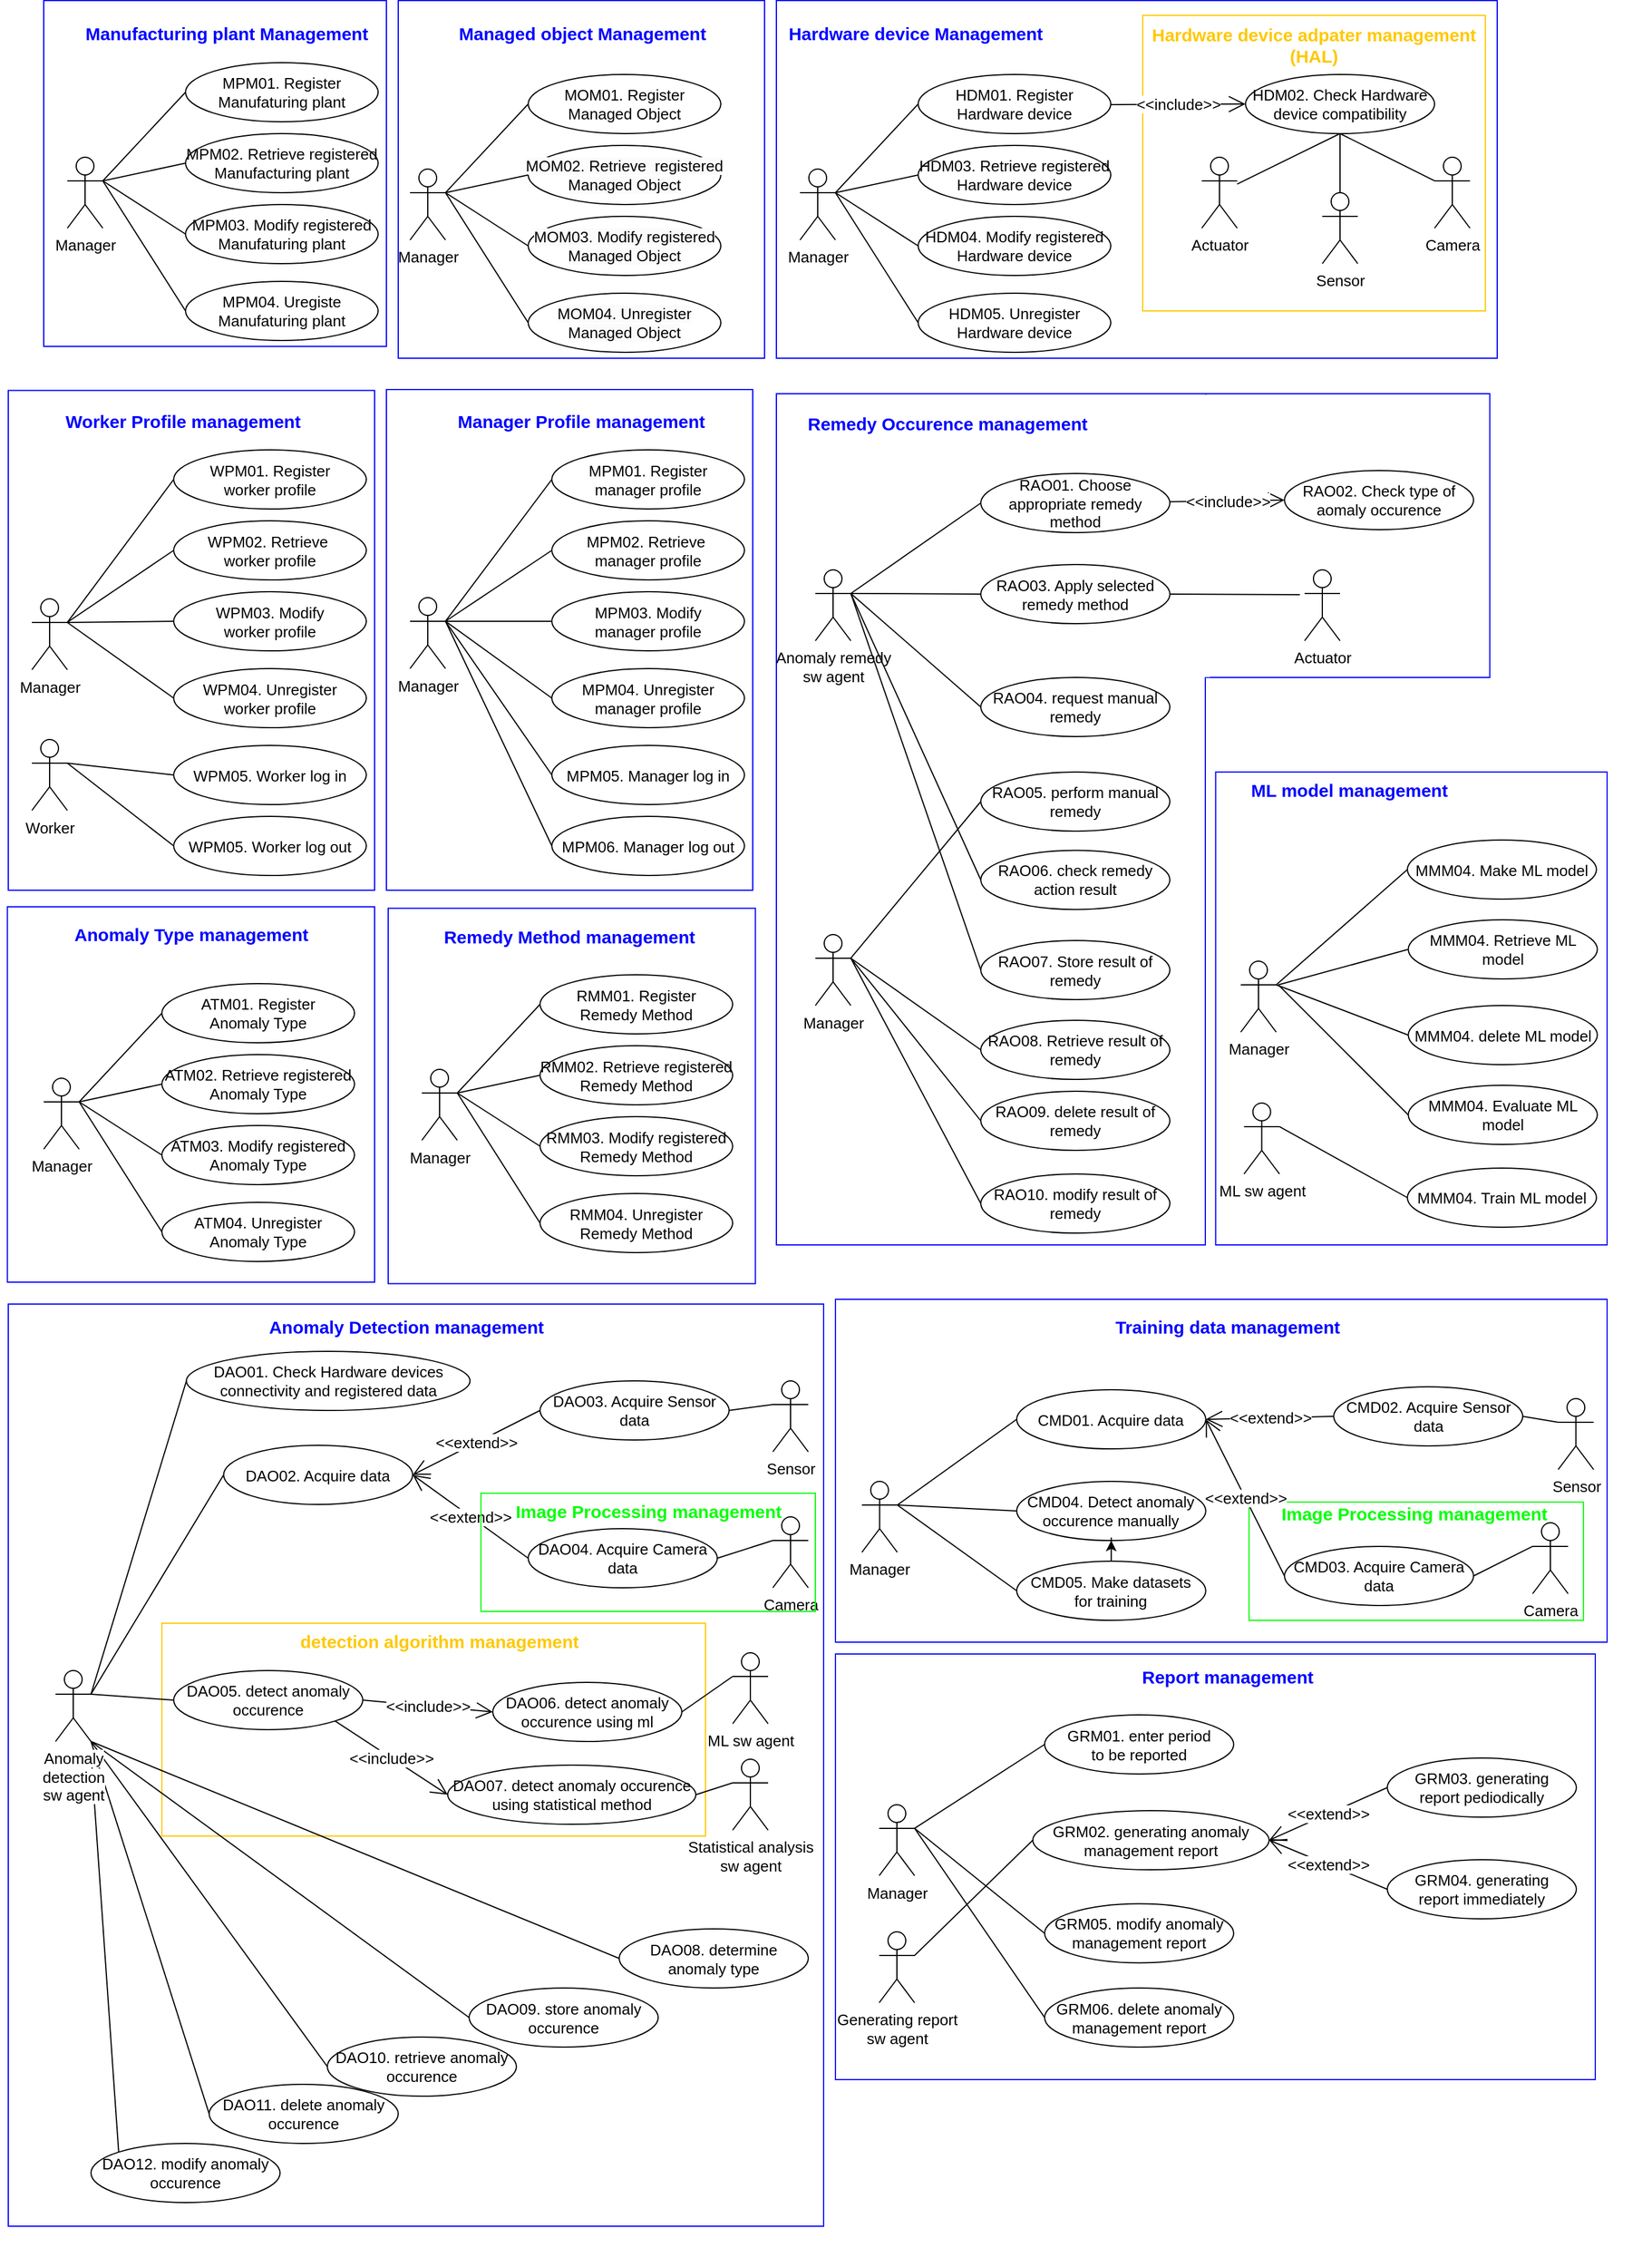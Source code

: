 <mxfile version="21.1.8" type="github">
  <diagram name="페이지-1" id="_cIs1WK6O-SLnFNUOiuj">
    <mxGraphModel dx="1564" dy="538" grid="1" gridSize="10" guides="1" tooltips="1" connect="1" arrows="1" fold="1" page="1" pageScale="1" pageWidth="827" pageHeight="1169" math="0" shadow="0">
      <root>
        <mxCell id="0" />
        <mxCell id="1" parent="0" />
        <mxCell id="WUC7yIEMw71THdxbuktF-216" value="" style="rounded=0;whiteSpace=wrap;html=1;fillColor=none;strokeColor=#0000ff;" vertex="1" parent="1">
          <mxGeometry x="-810" y="1140" width="690" height="780" as="geometry" />
        </mxCell>
        <mxCell id="WUC7yIEMw71THdxbuktF-294" value="" style="rounded=0;whiteSpace=wrap;html=1;fillColor=none;strokeColor=#ffc800;" vertex="1" parent="1">
          <mxGeometry x="-680" y="1410" width="460" height="180" as="geometry" />
        </mxCell>
        <mxCell id="WUC7yIEMw71THdxbuktF-290" value="" style="rounded=0;whiteSpace=wrap;html=1;fillColor=none;strokeColor=#00ff00;" vertex="1" parent="1">
          <mxGeometry x="240" y="1307.5" width="283" height="100" as="geometry" />
        </mxCell>
        <mxCell id="WUC7yIEMw71THdxbuktF-208" value="" style="rounded=0;whiteSpace=wrap;html=1;fillColor=none;strokeColor=#0000ff;" vertex="1" parent="1">
          <mxGeometry x="-160" y="37.5" width="610" height="302.5" as="geometry" />
        </mxCell>
        <mxCell id="WUC7yIEMw71THdxbuktF-210" value="" style="rounded=0;whiteSpace=wrap;html=1;fillColor=none;strokeColor=#0000ff;" vertex="1" parent="1">
          <mxGeometry x="-810" y="367.25" width="310" height="422.75" as="geometry" />
        </mxCell>
        <mxCell id="WUC7yIEMw71THdxbuktF-211" value="" style="rounded=0;whiteSpace=wrap;html=1;fillColor=none;strokeColor=#0000ff;" vertex="1" parent="1">
          <mxGeometry x="-490" y="366.5" width="310" height="423.5" as="geometry" />
        </mxCell>
        <mxCell id="WUC7yIEMw71THdxbuktF-215" value="" style="rounded=0;whiteSpace=wrap;html=1;fillColor=none;strokeColor=#0000ff;" vertex="1" parent="1">
          <mxGeometry x="-488.5" y="805.25" width="310.75" height="317.5" as="geometry" />
        </mxCell>
        <mxCell id="WUC7yIEMw71THdxbuktF-209" value="" style="rounded=0;whiteSpace=wrap;html=1;fillColor=none;strokeColor=#ffc800;" vertex="1" parent="1">
          <mxGeometry x="150" y="50" width="290" height="250" as="geometry" />
        </mxCell>
        <mxCell id="WUC7yIEMw71THdxbuktF-207" value="" style="rounded=0;whiteSpace=wrap;html=1;fillColor=none;strokeColor=#0000ff;" vertex="1" parent="1">
          <mxGeometry x="-480" y="37.5" width="310" height="302.5" as="geometry" />
        </mxCell>
        <mxCell id="WUC7yIEMw71THdxbuktF-205" value="" style="rounded=0;whiteSpace=wrap;html=1;fillColor=none;strokeColor=#0000ff;" vertex="1" parent="1">
          <mxGeometry x="-780" y="37.5" width="290" height="292.5" as="geometry" />
        </mxCell>
        <mxCell id="WUC7yIEMw71THdxbuktF-1" value="" style="group;fontSize=13;" vertex="1" connectable="0" parent="1">
          <mxGeometry x="-790" y="377.5" width="342.25" height="832.5" as="geometry" />
        </mxCell>
        <mxCell id="WUC7yIEMw71THdxbuktF-214" value="" style="rounded=0;whiteSpace=wrap;html=1;fillColor=none;strokeColor=#0000ff;" vertex="1" parent="WUC7yIEMw71THdxbuktF-1">
          <mxGeometry x="-20.75" y="426.5" width="310.75" height="317.5" as="geometry" />
        </mxCell>
        <mxCell id="WUC7yIEMw71THdxbuktF-2" value="Manager" style="shape=umlActor;verticalLabelPosition=bottom;verticalAlign=top;html=1;outlineConnect=0;fontSize=13;" vertex="1" parent="WUC7yIEMw71THdxbuktF-1">
          <mxGeometry y="166" width="30" height="60" as="geometry" />
        </mxCell>
        <mxCell id="WUC7yIEMw71THdxbuktF-3" value="WPM01. Register &lt;br style=&quot;font-size: 13px;&quot;&gt;worker profile" style="ellipse;whiteSpace=wrap;html=1;fontSize=13;" vertex="1" parent="WUC7yIEMw71THdxbuktF-1">
          <mxGeometry x="120" y="40" width="163" height="50" as="geometry" />
        </mxCell>
        <mxCell id="WUC7yIEMw71THdxbuktF-4" value="WPM02.&amp;nbsp;Retrieve&amp;nbsp;&lt;br style=&quot;border-color: var(--border-color); font-size: 13px;&quot;&gt;worker profile" style="ellipse;whiteSpace=wrap;html=1;fontSize=13;" vertex="1" parent="WUC7yIEMw71THdxbuktF-1">
          <mxGeometry x="120" y="100" width="163" height="50" as="geometry" />
        </mxCell>
        <mxCell id="WUC7yIEMw71THdxbuktF-5" value="WPM03. Modify&lt;br style=&quot;border-color: var(--border-color); font-size: 13px;&quot;&gt;worker profile" style="ellipse;whiteSpace=wrap;html=1;fontSize=13;" vertex="1" parent="WUC7yIEMw71THdxbuktF-1">
          <mxGeometry x="120" y="160" width="163" height="50" as="geometry" />
        </mxCell>
        <mxCell id="WUC7yIEMw71THdxbuktF-6" value="WPM04. Unregister&lt;br style=&quot;border-color: var(--border-color); font-size: 13px;&quot;&gt;worker profile" style="ellipse;whiteSpace=wrap;html=1;fontSize=13;" vertex="1" parent="WUC7yIEMw71THdxbuktF-1">
          <mxGeometry x="120" y="225" width="163" height="50" as="geometry" />
        </mxCell>
        <mxCell id="WUC7yIEMw71THdxbuktF-7" value="" style="endArrow=none;html=1;rounded=0;exitX=1;exitY=0.333;exitDx=0;exitDy=0;exitPerimeter=0;entryX=0;entryY=0.5;entryDx=0;entryDy=0;fontSize=13;" edge="1" parent="WUC7yIEMw71THdxbuktF-1" source="WUC7yIEMw71THdxbuktF-2" target="WUC7yIEMw71THdxbuktF-3">
          <mxGeometry width="50" height="50" relative="1" as="geometry">
            <mxPoint x="280" y="300" as="sourcePoint" />
            <mxPoint x="330" y="250" as="targetPoint" />
          </mxGeometry>
        </mxCell>
        <mxCell id="WUC7yIEMw71THdxbuktF-8" value="" style="endArrow=none;html=1;rounded=0;entryX=0;entryY=0.5;entryDx=0;entryDy=0;fontSize=13;" edge="1" parent="WUC7yIEMw71THdxbuktF-1" source="WUC7yIEMw71THdxbuktF-2" target="WUC7yIEMw71THdxbuktF-4">
          <mxGeometry width="50" height="50" relative="1" as="geometry">
            <mxPoint x="40" y="200" as="sourcePoint" />
            <mxPoint x="130" y="75" as="targetPoint" />
          </mxGeometry>
        </mxCell>
        <mxCell id="WUC7yIEMw71THdxbuktF-9" value="" style="endArrow=none;html=1;rounded=0;entryX=0;entryY=0.5;entryDx=0;entryDy=0;exitX=1;exitY=0.333;exitDx=0;exitDy=0;exitPerimeter=0;fontSize=13;" edge="1" parent="WUC7yIEMw71THdxbuktF-1" source="WUC7yIEMw71THdxbuktF-2" target="WUC7yIEMw71THdxbuktF-5">
          <mxGeometry width="50" height="50" relative="1" as="geometry">
            <mxPoint x="40" y="190" as="sourcePoint" />
            <mxPoint x="130" y="135" as="targetPoint" />
          </mxGeometry>
        </mxCell>
        <mxCell id="WUC7yIEMw71THdxbuktF-10" value="" style="endArrow=none;html=1;rounded=0;entryX=0;entryY=0.5;entryDx=0;entryDy=0;exitX=1;exitY=0.333;exitDx=0;exitDy=0;exitPerimeter=0;fontSize=13;" edge="1" parent="WUC7yIEMw71THdxbuktF-1" source="WUC7yIEMw71THdxbuktF-2" target="WUC7yIEMw71THdxbuktF-6">
          <mxGeometry width="50" height="50" relative="1" as="geometry">
            <mxPoint x="40" y="200" as="sourcePoint" />
            <mxPoint x="130" y="195" as="targetPoint" />
          </mxGeometry>
        </mxCell>
        <mxCell id="WUC7yIEMw71THdxbuktF-11" value="WPM05. Worker log in" style="ellipse;whiteSpace=wrap;html=1;fontSize=13;" vertex="1" parent="WUC7yIEMw71THdxbuktF-1">
          <mxGeometry x="120" y="290" width="163" height="50" as="geometry" />
        </mxCell>
        <mxCell id="WUC7yIEMw71THdxbuktF-12" value="WPM05. Worker log out" style="ellipse;whiteSpace=wrap;html=1;fontSize=13;" vertex="1" parent="WUC7yIEMw71THdxbuktF-1">
          <mxGeometry x="120" y="350" width="163" height="50" as="geometry" />
        </mxCell>
        <mxCell id="WUC7yIEMw71THdxbuktF-13" value="" style="endArrow=none;html=1;rounded=0;entryX=0;entryY=0.5;entryDx=0;entryDy=0;exitX=1;exitY=0.333;exitDx=0;exitDy=0;exitPerimeter=0;fontSize=13;" edge="1" parent="WUC7yIEMw71THdxbuktF-1" source="WUC7yIEMw71THdxbuktF-16" target="WUC7yIEMw71THdxbuktF-11">
          <mxGeometry width="50" height="50" relative="1" as="geometry">
            <mxPoint x="40" y="200" as="sourcePoint" />
            <mxPoint x="370" y="360" as="targetPoint" />
          </mxGeometry>
        </mxCell>
        <mxCell id="WUC7yIEMw71THdxbuktF-14" value="" style="endArrow=none;html=1;rounded=0;entryX=0;entryY=0.5;entryDx=0;entryDy=0;exitX=1;exitY=0.333;exitDx=0;exitDy=0;exitPerimeter=0;fontSize=13;" edge="1" parent="WUC7yIEMw71THdxbuktF-1" source="WUC7yIEMw71THdxbuktF-16" target="WUC7yIEMw71THdxbuktF-12">
          <mxGeometry width="50" height="50" relative="1" as="geometry">
            <mxPoint x="40" y="190" as="sourcePoint" />
            <mxPoint x="370" y="360" as="targetPoint" />
          </mxGeometry>
        </mxCell>
        <mxCell id="WUC7yIEMw71THdxbuktF-16" value="Worker" style="shape=umlActor;verticalLabelPosition=bottom;verticalAlign=top;html=1;outlineConnect=0;fontSize=13;" vertex="1" parent="WUC7yIEMw71THdxbuktF-1">
          <mxGeometry y="285" width="30" height="60" as="geometry" />
        </mxCell>
        <mxCell id="WUC7yIEMw71THdxbuktF-228" value="&lt;font color=&quot;#0000ff&quot; style=&quot;font-size: 15px;&quot;&gt;Worker Profile management&lt;/font&gt;" style="text;html=1;strokeColor=none;fillColor=none;align=center;verticalAlign=middle;whiteSpace=wrap;rounded=0;fontStyle=1;fontSize=15;" vertex="1" parent="WUC7yIEMw71THdxbuktF-1">
          <mxGeometry x="-27" width="310" height="30" as="geometry" />
        </mxCell>
        <mxCell id="WUC7yIEMw71THdxbuktF-17" value="" style="group;fontSize=13;" vertex="1" connectable="0" parent="1">
          <mxGeometry x="-470" y="377.5" width="312.25" height="413.5" as="geometry" />
        </mxCell>
        <mxCell id="WUC7yIEMw71THdxbuktF-18" value="Manager" style="shape=umlActor;verticalLabelPosition=bottom;verticalAlign=top;html=1;outlineConnect=0;fontSize=13;" vertex="1" parent="WUC7yIEMw71THdxbuktF-17">
          <mxGeometry y="165" width="30" height="60" as="geometry" />
        </mxCell>
        <mxCell id="WUC7yIEMw71THdxbuktF-19" value="MPM01. Register &lt;br style=&quot;font-size: 13px;&quot;&gt;manager profile" style="ellipse;whiteSpace=wrap;html=1;fontSize=13;" vertex="1" parent="WUC7yIEMw71THdxbuktF-17">
          <mxGeometry x="120" y="40" width="163" height="50" as="geometry" />
        </mxCell>
        <mxCell id="WUC7yIEMw71THdxbuktF-20" value="MPM02.&amp;nbsp;Retrieve&amp;nbsp;&lt;br style=&quot;border-color: var(--border-color); font-size: 13px;&quot;&gt;manager profile" style="ellipse;whiteSpace=wrap;html=1;fontSize=13;" vertex="1" parent="WUC7yIEMw71THdxbuktF-17">
          <mxGeometry x="120" y="100" width="163" height="50" as="geometry" />
        </mxCell>
        <mxCell id="WUC7yIEMw71THdxbuktF-21" value="MPM03. Modify&lt;br style=&quot;border-color: var(--border-color); font-size: 13px;&quot;&gt;manager profile" style="ellipse;whiteSpace=wrap;html=1;fontSize=13;" vertex="1" parent="WUC7yIEMw71THdxbuktF-17">
          <mxGeometry x="120" y="160" width="163" height="50" as="geometry" />
        </mxCell>
        <mxCell id="WUC7yIEMw71THdxbuktF-22" value="MPM04. Unregister&lt;br style=&quot;border-color: var(--border-color); font-size: 13px;&quot;&gt;manager profile" style="ellipse;whiteSpace=wrap;html=1;fontSize=13;" vertex="1" parent="WUC7yIEMw71THdxbuktF-17">
          <mxGeometry x="120" y="225" width="163" height="50" as="geometry" />
        </mxCell>
        <mxCell id="WUC7yIEMw71THdxbuktF-23" value="" style="endArrow=none;html=1;rounded=0;exitX=1;exitY=0.333;exitDx=0;exitDy=0;exitPerimeter=0;entryX=0;entryY=0.5;entryDx=0;entryDy=0;fontSize=13;" edge="1" parent="WUC7yIEMw71THdxbuktF-17" source="WUC7yIEMw71THdxbuktF-18" target="WUC7yIEMw71THdxbuktF-19">
          <mxGeometry width="50" height="50" relative="1" as="geometry">
            <mxPoint x="280" y="300" as="sourcePoint" />
            <mxPoint x="330" y="250" as="targetPoint" />
          </mxGeometry>
        </mxCell>
        <mxCell id="WUC7yIEMw71THdxbuktF-24" value="" style="endArrow=none;html=1;rounded=0;entryX=0;entryY=0.5;entryDx=0;entryDy=0;fontSize=13;" edge="1" parent="WUC7yIEMw71THdxbuktF-17" source="WUC7yIEMw71THdxbuktF-18" target="WUC7yIEMw71THdxbuktF-20">
          <mxGeometry width="50" height="50" relative="1" as="geometry">
            <mxPoint x="40" y="200" as="sourcePoint" />
            <mxPoint x="130" y="75" as="targetPoint" />
          </mxGeometry>
        </mxCell>
        <mxCell id="WUC7yIEMw71THdxbuktF-25" value="" style="endArrow=none;html=1;rounded=0;entryX=0;entryY=0.5;entryDx=0;entryDy=0;exitX=1;exitY=0.333;exitDx=0;exitDy=0;exitPerimeter=0;fontSize=13;" edge="1" parent="WUC7yIEMw71THdxbuktF-17" source="WUC7yIEMw71THdxbuktF-18" target="WUC7yIEMw71THdxbuktF-21">
          <mxGeometry width="50" height="50" relative="1" as="geometry">
            <mxPoint x="40" y="190" as="sourcePoint" />
            <mxPoint x="130" y="135" as="targetPoint" />
          </mxGeometry>
        </mxCell>
        <mxCell id="WUC7yIEMw71THdxbuktF-26" value="" style="endArrow=none;html=1;rounded=0;entryX=0;entryY=0.5;entryDx=0;entryDy=0;exitX=1;exitY=0.333;exitDx=0;exitDy=0;exitPerimeter=0;fontSize=13;" edge="1" parent="WUC7yIEMw71THdxbuktF-17" source="WUC7yIEMw71THdxbuktF-18" target="WUC7yIEMw71THdxbuktF-22">
          <mxGeometry width="50" height="50" relative="1" as="geometry">
            <mxPoint x="40" y="200" as="sourcePoint" />
            <mxPoint x="130" y="195" as="targetPoint" />
          </mxGeometry>
        </mxCell>
        <mxCell id="WUC7yIEMw71THdxbuktF-27" value="MPM05. Manager log in" style="ellipse;whiteSpace=wrap;html=1;fontSize=13;" vertex="1" parent="WUC7yIEMw71THdxbuktF-17">
          <mxGeometry x="120" y="290" width="163" height="50" as="geometry" />
        </mxCell>
        <mxCell id="WUC7yIEMw71THdxbuktF-28" value="MPM06. Manager log out" style="ellipse;whiteSpace=wrap;html=1;fontSize=13;" vertex="1" parent="WUC7yIEMw71THdxbuktF-17">
          <mxGeometry x="120" y="350" width="163" height="50" as="geometry" />
        </mxCell>
        <mxCell id="WUC7yIEMw71THdxbuktF-29" value="" style="endArrow=none;html=1;rounded=0;entryX=0;entryY=0.5;entryDx=0;entryDy=0;exitX=1;exitY=0.333;exitDx=0;exitDy=0;exitPerimeter=0;fontSize=13;" edge="1" parent="WUC7yIEMw71THdxbuktF-17" source="WUC7yIEMw71THdxbuktF-18" target="WUC7yIEMw71THdxbuktF-27">
          <mxGeometry width="50" height="50" relative="1" as="geometry">
            <mxPoint x="40" y="200" as="sourcePoint" />
            <mxPoint x="370" y="360" as="targetPoint" />
          </mxGeometry>
        </mxCell>
        <mxCell id="WUC7yIEMw71THdxbuktF-30" value="" style="endArrow=none;html=1;rounded=0;entryX=0;entryY=0.5;entryDx=0;entryDy=0;exitX=1;exitY=0.333;exitDx=0;exitDy=0;exitPerimeter=0;fontSize=13;" edge="1" parent="WUC7yIEMw71THdxbuktF-17" source="WUC7yIEMw71THdxbuktF-18" target="WUC7yIEMw71THdxbuktF-28">
          <mxGeometry width="50" height="50" relative="1" as="geometry">
            <mxPoint x="40" y="190" as="sourcePoint" />
            <mxPoint x="370" y="360" as="targetPoint" />
          </mxGeometry>
        </mxCell>
        <mxCell id="WUC7yIEMw71THdxbuktF-227" value="&lt;font color=&quot;#0000ff&quot; style=&quot;font-size: 15px;&quot;&gt;Manager Profile management&lt;/font&gt;" style="text;html=1;strokeColor=none;fillColor=none;align=center;verticalAlign=middle;whiteSpace=wrap;rounded=0;fontStyle=1;fontSize=15;" vertex="1" parent="WUC7yIEMw71THdxbuktF-17">
          <mxGeometry x="-10" width="310" height="30" as="geometry" />
        </mxCell>
        <mxCell id="WUC7yIEMw71THdxbuktF-32" value="" style="group;fontSize=13;" vertex="1" connectable="0" parent="1">
          <mxGeometry x="-470" y="50" width="301.12" height="285" as="geometry" />
        </mxCell>
        <mxCell id="WUC7yIEMw71THdxbuktF-33" value="Manager" style="shape=umlActor;verticalLabelPosition=bottom;verticalAlign=top;html=1;outlineConnect=0;fontSize=13;" vertex="1" parent="WUC7yIEMw71THdxbuktF-32">
          <mxGeometry y="130" width="30" height="60" as="geometry" />
        </mxCell>
        <mxCell id="WUC7yIEMw71THdxbuktF-34" value="MOM01. Register &lt;br style=&quot;font-size: 13px;&quot;&gt;Managed Object" style="ellipse;whiteSpace=wrap;html=1;fontSize=13;" vertex="1" parent="WUC7yIEMw71THdxbuktF-32">
          <mxGeometry x="100" y="50" width="163" height="50" as="geometry" />
        </mxCell>
        <mxCell id="WUC7yIEMw71THdxbuktF-35" value="&lt;span style=&quot;color: rgb(0, 0, 0); font-family: Helvetica; font-size: 13px; font-style: normal; font-variant-ligatures: normal; font-variant-caps: normal; font-weight: 400; letter-spacing: normal; orphans: 2; text-align: center; text-indent: 0px; text-transform: none; widows: 2; word-spacing: 0px; -webkit-text-stroke-width: 0px; background-color: rgb(251, 251, 251); text-decoration-thickness: initial; text-decoration-style: initial; text-decoration-color: initial; float: none; display: inline !important;&quot;&gt;MOM02.&amp;nbsp;Retrieve&amp;nbsp;&amp;nbsp;registered Managed Object&lt;/span&gt;" style="ellipse;whiteSpace=wrap;html=1;fontSize=13;" vertex="1" parent="WUC7yIEMw71THdxbuktF-32">
          <mxGeometry x="100" y="110" width="163" height="50" as="geometry" />
        </mxCell>
        <mxCell id="WUC7yIEMw71THdxbuktF-36" value="&lt;span style=&quot;color: rgb(0, 0, 0); font-family: Helvetica; font-size: 13px; font-style: normal; font-variant-ligatures: normal; font-variant-caps: normal; font-weight: 400; letter-spacing: normal; orphans: 2; text-align: center; text-indent: 0px; text-transform: none; widows: 2; word-spacing: 0px; -webkit-text-stroke-width: 0px; background-color: rgb(251, 251, 251); text-decoration-thickness: initial; text-decoration-style: initial; text-decoration-color: initial; float: none; display: inline !important;&quot;&gt;MOM03. Modify registered Managed Object&lt;/span&gt;" style="ellipse;whiteSpace=wrap;html=1;fontSize=13;" vertex="1" parent="WUC7yIEMw71THdxbuktF-32">
          <mxGeometry x="100" y="170" width="163" height="50" as="geometry" />
        </mxCell>
        <mxCell id="WUC7yIEMw71THdxbuktF-37" value="&lt;span style=&quot;color: rgb(0, 0, 0); font-family: Helvetica; font-size: 13px; font-style: normal; font-variant-ligatures: normal; font-variant-caps: normal; font-weight: 400; letter-spacing: normal; orphans: 2; text-align: center; text-indent: 0px; text-transform: none; widows: 2; word-spacing: 0px; -webkit-text-stroke-width: 0px; background-color: rgb(251, 251, 251); text-decoration-thickness: initial; text-decoration-style: initial; text-decoration-color: initial; float: none; display: inline !important;&quot;&gt;MOM04. Unregister &lt;br style=&quot;font-size: 13px;&quot;&gt;Managed Object&lt;/span&gt;" style="ellipse;whiteSpace=wrap;html=1;fontSize=13;" vertex="1" parent="WUC7yIEMw71THdxbuktF-32">
          <mxGeometry x="100" y="235" width="163" height="50" as="geometry" />
        </mxCell>
        <mxCell id="WUC7yIEMw71THdxbuktF-38" value="" style="endArrow=none;html=1;rounded=0;exitX=1;exitY=0.333;exitDx=0;exitDy=0;exitPerimeter=0;entryX=0;entryY=0.5;entryDx=0;entryDy=0;fontSize=13;" edge="1" parent="WUC7yIEMw71THdxbuktF-32" source="WUC7yIEMw71THdxbuktF-33" target="WUC7yIEMw71THdxbuktF-34">
          <mxGeometry width="50" height="50" relative="1" as="geometry">
            <mxPoint x="260" y="310" as="sourcePoint" />
            <mxPoint x="310" y="260" as="targetPoint" />
          </mxGeometry>
        </mxCell>
        <mxCell id="WUC7yIEMw71THdxbuktF-39" value="" style="endArrow=none;html=1;rounded=0;entryX=0;entryY=0.5;entryDx=0;entryDy=0;fontSize=13;" edge="1" parent="WUC7yIEMw71THdxbuktF-32" target="WUC7yIEMw71THdxbuktF-35">
          <mxGeometry width="50" height="50" relative="1" as="geometry">
            <mxPoint x="30" y="150" as="sourcePoint" />
            <mxPoint x="110" y="85" as="targetPoint" />
          </mxGeometry>
        </mxCell>
        <mxCell id="WUC7yIEMw71THdxbuktF-40" value="" style="endArrow=none;html=1;rounded=0;entryX=0;entryY=0.5;entryDx=0;entryDy=0;fontSize=13;" edge="1" parent="WUC7yIEMw71THdxbuktF-32" target="WUC7yIEMw71THdxbuktF-36">
          <mxGeometry width="50" height="50" relative="1" as="geometry">
            <mxPoint x="30" y="150" as="sourcePoint" />
            <mxPoint x="110" y="145" as="targetPoint" />
          </mxGeometry>
        </mxCell>
        <mxCell id="WUC7yIEMw71THdxbuktF-41" value="" style="endArrow=none;html=1;rounded=0;entryX=0;entryY=0.5;entryDx=0;entryDy=0;fontSize=13;" edge="1" parent="WUC7yIEMw71THdxbuktF-32" target="WUC7yIEMw71THdxbuktF-37">
          <mxGeometry width="50" height="50" relative="1" as="geometry">
            <mxPoint x="30" y="150" as="sourcePoint" />
            <mxPoint x="110" y="205" as="targetPoint" />
          </mxGeometry>
        </mxCell>
        <mxCell id="WUC7yIEMw71THdxbuktF-223" value="&lt;font color=&quot;#0000ff&quot; style=&quot;font-size: 15px;&quot;&gt;Managed object Management&lt;/font&gt;" style="text;html=1;strokeColor=none;fillColor=none;align=center;verticalAlign=middle;whiteSpace=wrap;rounded=0;fontStyle=1;fontSize=15;" vertex="1" parent="WUC7yIEMw71THdxbuktF-32">
          <mxGeometry x="-8.88" width="310" height="30" as="geometry" />
        </mxCell>
        <mxCell id="WUC7yIEMw71THdxbuktF-43" value="" style="group;fontSize=13;" vertex="1" connectable="0" parent="1">
          <mxGeometry x="-760" y="50" width="292.25" height="275" as="geometry" />
        </mxCell>
        <mxCell id="WUC7yIEMw71THdxbuktF-44" value="Manager" style="shape=umlActor;verticalLabelPosition=bottom;verticalAlign=top;html=1;outlineConnect=0;fontSize=13;" vertex="1" parent="WUC7yIEMw71THdxbuktF-43">
          <mxGeometry y="120" width="30" height="60" as="geometry" />
        </mxCell>
        <mxCell id="WUC7yIEMw71THdxbuktF-45" value="MPM01. Register Manufaturing plant" style="ellipse;whiteSpace=wrap;html=1;fontSize=13;" vertex="1" parent="WUC7yIEMw71THdxbuktF-43">
          <mxGeometry x="100" y="40" width="163" height="50" as="geometry" />
        </mxCell>
        <mxCell id="WUC7yIEMw71THdxbuktF-46" value="MPM02.&amp;nbsp;Retrieve&amp;nbsp;registered Manufacturing plant" style="ellipse;whiteSpace=wrap;html=1;fontSize=13;" vertex="1" parent="WUC7yIEMw71THdxbuktF-43">
          <mxGeometry x="100" y="100" width="163" height="50" as="geometry" />
        </mxCell>
        <mxCell id="WUC7yIEMw71THdxbuktF-47" value="MPM03. Modify registered Manufaturing plant" style="ellipse;whiteSpace=wrap;html=1;fontSize=13;" vertex="1" parent="WUC7yIEMw71THdxbuktF-43">
          <mxGeometry x="100" y="160" width="163" height="50" as="geometry" />
        </mxCell>
        <mxCell id="WUC7yIEMw71THdxbuktF-48" value="MPM04. Uregiste Manufaturing plant" style="ellipse;whiteSpace=wrap;html=1;fontSize=13;" vertex="1" parent="WUC7yIEMw71THdxbuktF-43">
          <mxGeometry x="100" y="225" width="163" height="50" as="geometry" />
        </mxCell>
        <mxCell id="WUC7yIEMw71THdxbuktF-49" value="" style="endArrow=none;html=1;rounded=0;exitX=1;exitY=0.333;exitDx=0;exitDy=0;exitPerimeter=0;entryX=0;entryY=0.5;entryDx=0;entryDy=0;fontSize=13;" edge="1" parent="WUC7yIEMw71THdxbuktF-43" source="WUC7yIEMw71THdxbuktF-44" target="WUC7yIEMw71THdxbuktF-45">
          <mxGeometry width="50" height="50" relative="1" as="geometry">
            <mxPoint x="260" y="300" as="sourcePoint" />
            <mxPoint x="310" y="250" as="targetPoint" />
          </mxGeometry>
        </mxCell>
        <mxCell id="WUC7yIEMw71THdxbuktF-50" value="" style="endArrow=none;html=1;rounded=0;entryX=0;entryY=0.5;entryDx=0;entryDy=0;fontSize=13;" edge="1" parent="WUC7yIEMw71THdxbuktF-43" target="WUC7yIEMw71THdxbuktF-46">
          <mxGeometry width="50" height="50" relative="1" as="geometry">
            <mxPoint x="30" y="140" as="sourcePoint" />
            <mxPoint x="110" y="75" as="targetPoint" />
          </mxGeometry>
        </mxCell>
        <mxCell id="WUC7yIEMw71THdxbuktF-51" value="" style="endArrow=none;html=1;rounded=0;entryX=0;entryY=0.5;entryDx=0;entryDy=0;fontSize=13;" edge="1" parent="WUC7yIEMw71THdxbuktF-43" target="WUC7yIEMw71THdxbuktF-47">
          <mxGeometry width="50" height="50" relative="1" as="geometry">
            <mxPoint x="30" y="140" as="sourcePoint" />
            <mxPoint x="110" y="135" as="targetPoint" />
          </mxGeometry>
        </mxCell>
        <mxCell id="WUC7yIEMw71THdxbuktF-52" value="" style="endArrow=none;html=1;rounded=0;entryX=0;entryY=0.5;entryDx=0;entryDy=0;fontSize=13;" edge="1" parent="WUC7yIEMw71THdxbuktF-43" target="WUC7yIEMw71THdxbuktF-48">
          <mxGeometry width="50" height="50" relative="1" as="geometry">
            <mxPoint x="30" y="140" as="sourcePoint" />
            <mxPoint x="110" y="195" as="targetPoint" />
          </mxGeometry>
        </mxCell>
        <mxCell id="WUC7yIEMw71THdxbuktF-222" value="&lt;font color=&quot;#0000ff&quot; style=&quot;font-size: 15px;&quot;&gt;Manufacturing plant Management&lt;/font&gt;" style="text;html=1;strokeColor=none;fillColor=none;align=center;verticalAlign=middle;whiteSpace=wrap;rounded=0;fontStyle=1;fontSize=15;" vertex="1" parent="WUC7yIEMw71THdxbuktF-43">
          <mxGeometry x="-20" width="310" height="30" as="geometry" />
        </mxCell>
        <mxCell id="WUC7yIEMw71THdxbuktF-94" value="" style="group;fontSize=13;" vertex="1" connectable="0" parent="1">
          <mxGeometry x="-460" y="814" width="280" height="282.5" as="geometry" />
        </mxCell>
        <mxCell id="WUC7yIEMw71THdxbuktF-95" value="Manager" style="shape=umlActor;verticalLabelPosition=bottom;verticalAlign=top;html=1;outlineConnect=0;fontSize=13;" vertex="1" parent="WUC7yIEMw71THdxbuktF-94">
          <mxGeometry y="127.5" width="30" height="60" as="geometry" />
        </mxCell>
        <mxCell id="WUC7yIEMw71THdxbuktF-96" value="RMM01. Register &lt;br style=&quot;font-size: 13px;&quot;&gt;Remedy Method" style="ellipse;whiteSpace=wrap;html=1;fontSize=13;" vertex="1" parent="WUC7yIEMw71THdxbuktF-94">
          <mxGeometry x="100" y="47.5" width="163" height="50" as="geometry" />
        </mxCell>
        <mxCell id="WUC7yIEMw71THdxbuktF-97" value="RMM02.&amp;nbsp;Retrieve&amp;nbsp;registered Remedy Method" style="ellipse;whiteSpace=wrap;html=1;fontSize=13;" vertex="1" parent="WUC7yIEMw71THdxbuktF-94">
          <mxGeometry x="100" y="107.5" width="163" height="50" as="geometry" />
        </mxCell>
        <mxCell id="WUC7yIEMw71THdxbuktF-98" value="RMM03. Modify registered Remedy Method" style="ellipse;whiteSpace=wrap;html=1;fontSize=13;" vertex="1" parent="WUC7yIEMw71THdxbuktF-94">
          <mxGeometry x="100" y="167.5" width="163" height="50" as="geometry" />
        </mxCell>
        <mxCell id="WUC7yIEMw71THdxbuktF-99" value="RMM04. Unregister &lt;br style=&quot;font-size: 13px;&quot;&gt;Remedy Method" style="ellipse;whiteSpace=wrap;html=1;fontSize=13;" vertex="1" parent="WUC7yIEMw71THdxbuktF-94">
          <mxGeometry x="100" y="232.5" width="163" height="50" as="geometry" />
        </mxCell>
        <mxCell id="WUC7yIEMw71THdxbuktF-100" value="" style="endArrow=none;html=1;rounded=0;exitX=1;exitY=0.333;exitDx=0;exitDy=0;exitPerimeter=0;entryX=0;entryY=0.5;entryDx=0;entryDy=0;fontSize=13;" edge="1" parent="WUC7yIEMw71THdxbuktF-94" source="WUC7yIEMw71THdxbuktF-95" target="WUC7yIEMw71THdxbuktF-96">
          <mxGeometry width="50" height="50" relative="1" as="geometry">
            <mxPoint x="260" y="307.5" as="sourcePoint" />
            <mxPoint x="310" y="257.5" as="targetPoint" />
          </mxGeometry>
        </mxCell>
        <mxCell id="WUC7yIEMw71THdxbuktF-101" value="" style="endArrow=none;html=1;rounded=0;entryX=0;entryY=0.5;entryDx=0;entryDy=0;fontSize=13;" edge="1" parent="WUC7yIEMw71THdxbuktF-94" target="WUC7yIEMw71THdxbuktF-97">
          <mxGeometry width="50" height="50" relative="1" as="geometry">
            <mxPoint x="30" y="147.5" as="sourcePoint" />
            <mxPoint x="110" y="82.5" as="targetPoint" />
          </mxGeometry>
        </mxCell>
        <mxCell id="WUC7yIEMw71THdxbuktF-102" value="" style="endArrow=none;html=1;rounded=0;entryX=0;entryY=0.5;entryDx=0;entryDy=0;fontSize=13;" edge="1" parent="WUC7yIEMw71THdxbuktF-94" target="WUC7yIEMw71THdxbuktF-98">
          <mxGeometry width="50" height="50" relative="1" as="geometry">
            <mxPoint x="30" y="147.5" as="sourcePoint" />
            <mxPoint x="110" y="142.5" as="targetPoint" />
          </mxGeometry>
        </mxCell>
        <mxCell id="WUC7yIEMw71THdxbuktF-103" value="" style="endArrow=none;html=1;rounded=0;entryX=0;entryY=0.5;entryDx=0;entryDy=0;fontSize=13;" edge="1" parent="WUC7yIEMw71THdxbuktF-94" target="WUC7yIEMw71THdxbuktF-99">
          <mxGeometry width="50" height="50" relative="1" as="geometry">
            <mxPoint x="30" y="147.5" as="sourcePoint" />
            <mxPoint x="110" y="202.5" as="targetPoint" />
          </mxGeometry>
        </mxCell>
        <mxCell id="WUC7yIEMw71THdxbuktF-230" value="&lt;font color=&quot;#0000ff&quot; style=&quot;font-size: 15px;&quot;&gt;Remedy Method management&lt;/font&gt;" style="text;html=1;strokeColor=none;fillColor=none;align=center;verticalAlign=middle;whiteSpace=wrap;rounded=0;fontStyle=1;fontSize=15;" vertex="1" parent="WUC7yIEMw71THdxbuktF-94">
          <mxGeometry x="-30" width="310" height="30" as="geometry" />
        </mxCell>
        <mxCell id="WUC7yIEMw71THdxbuktF-105" value="" style="group;fontSize=13;" vertex="1" connectable="0" parent="1">
          <mxGeometry x="-140" y="50" width="620" height="285" as="geometry" />
        </mxCell>
        <mxCell id="WUC7yIEMw71THdxbuktF-106" value="Manager" style="shape=umlActor;verticalLabelPosition=bottom;verticalAlign=top;html=1;outlineConnect=0;fontSize=13;" vertex="1" parent="WUC7yIEMw71THdxbuktF-105">
          <mxGeometry y="130" width="30" height="60" as="geometry" />
        </mxCell>
        <mxCell id="WUC7yIEMw71THdxbuktF-107" value="HDM01. Register &lt;br style=&quot;font-size: 13px;&quot;&gt;Hardware device" style="ellipse;whiteSpace=wrap;html=1;fontSize=13;" vertex="1" parent="WUC7yIEMw71THdxbuktF-105">
          <mxGeometry x="100" y="50" width="163" height="50" as="geometry" />
        </mxCell>
        <mxCell id="WUC7yIEMw71THdxbuktF-108" value="HDM03.&amp;nbsp;Retrieve&amp;nbsp;registered Hardware device" style="ellipse;whiteSpace=wrap;html=1;fontSize=13;" vertex="1" parent="WUC7yIEMw71THdxbuktF-105">
          <mxGeometry x="100" y="110" width="163" height="50" as="geometry" />
        </mxCell>
        <mxCell id="WUC7yIEMw71THdxbuktF-109" value="HDM04. Modify registered Hardware device" style="ellipse;whiteSpace=wrap;html=1;fontSize=13;" vertex="1" parent="WUC7yIEMw71THdxbuktF-105">
          <mxGeometry x="100" y="170" width="163" height="50" as="geometry" />
        </mxCell>
        <mxCell id="WUC7yIEMw71THdxbuktF-110" value="HDM05. Unregister &lt;br style=&quot;font-size: 13px;&quot;&gt;Hardware device" style="ellipse;whiteSpace=wrap;html=1;fontSize=13;" vertex="1" parent="WUC7yIEMw71THdxbuktF-105">
          <mxGeometry x="100" y="235" width="163" height="50" as="geometry" />
        </mxCell>
        <mxCell id="WUC7yIEMw71THdxbuktF-111" value="" style="endArrow=none;html=1;rounded=0;exitX=1;exitY=0.333;exitDx=0;exitDy=0;exitPerimeter=0;entryX=0;entryY=0.5;entryDx=0;entryDy=0;fontSize=13;" edge="1" parent="WUC7yIEMw71THdxbuktF-105" source="WUC7yIEMw71THdxbuktF-106" target="WUC7yIEMw71THdxbuktF-107">
          <mxGeometry width="50" height="50" relative="1" as="geometry">
            <mxPoint x="260" y="310" as="sourcePoint" />
            <mxPoint x="310" y="260" as="targetPoint" />
          </mxGeometry>
        </mxCell>
        <mxCell id="WUC7yIEMw71THdxbuktF-112" value="" style="endArrow=none;html=1;rounded=0;entryX=0;entryY=0.5;entryDx=0;entryDy=0;fontSize=13;" edge="1" parent="WUC7yIEMw71THdxbuktF-105" target="WUC7yIEMw71THdxbuktF-108">
          <mxGeometry width="50" height="50" relative="1" as="geometry">
            <mxPoint x="30" y="150" as="sourcePoint" />
            <mxPoint x="110" y="85" as="targetPoint" />
          </mxGeometry>
        </mxCell>
        <mxCell id="WUC7yIEMw71THdxbuktF-113" value="" style="endArrow=none;html=1;rounded=0;entryX=0;entryY=0.5;entryDx=0;entryDy=0;fontSize=13;" edge="1" parent="WUC7yIEMw71THdxbuktF-105" target="WUC7yIEMw71THdxbuktF-109">
          <mxGeometry width="50" height="50" relative="1" as="geometry">
            <mxPoint x="30" y="150" as="sourcePoint" />
            <mxPoint x="110" y="145" as="targetPoint" />
          </mxGeometry>
        </mxCell>
        <mxCell id="WUC7yIEMw71THdxbuktF-114" value="" style="endArrow=none;html=1;rounded=0;entryX=0;entryY=0.5;entryDx=0;entryDy=0;fontSize=13;" edge="1" parent="WUC7yIEMw71THdxbuktF-105" target="WUC7yIEMw71THdxbuktF-110">
          <mxGeometry width="50" height="50" relative="1" as="geometry">
            <mxPoint x="30" y="150" as="sourcePoint" />
            <mxPoint x="110" y="205" as="targetPoint" />
          </mxGeometry>
        </mxCell>
        <mxCell id="WUC7yIEMw71THdxbuktF-116" value="Camera" style="shape=umlActor;verticalLabelPosition=bottom;verticalAlign=top;html=1;outlineConnect=0;fontSize=13;" vertex="1" parent="WUC7yIEMw71THdxbuktF-105">
          <mxGeometry x="537" y="120" width="30" height="60" as="geometry" />
        </mxCell>
        <mxCell id="WUC7yIEMw71THdxbuktF-117" value="Sensor" style="shape=umlActor;verticalLabelPosition=bottom;verticalAlign=top;html=1;outlineConnect=0;fontSize=13;" vertex="1" parent="WUC7yIEMw71THdxbuktF-105">
          <mxGeometry x="442" y="150" width="30" height="60" as="geometry" />
        </mxCell>
        <mxCell id="WUC7yIEMw71THdxbuktF-118" value="Actuator" style="shape=umlActor;verticalLabelPosition=bottom;verticalAlign=top;html=1;outlineConnect=0;fontSize=13;" vertex="1" parent="WUC7yIEMw71THdxbuktF-105">
          <mxGeometry x="340" y="120" width="30" height="60" as="geometry" />
        </mxCell>
        <mxCell id="WUC7yIEMw71THdxbuktF-119" value="" style="endArrow=none;html=1;rounded=0;exitX=0;exitY=0.333;exitDx=0;exitDy=0;exitPerimeter=0;entryX=0.5;entryY=1;entryDx=0;entryDy=0;fontSize=13;" edge="1" parent="WUC7yIEMw71THdxbuktF-105" source="WUC7yIEMw71THdxbuktF-116" target="WUC7yIEMw71THdxbuktF-122">
          <mxGeometry width="50" height="50" relative="1" as="geometry">
            <mxPoint x="40" y="160" as="sourcePoint" />
            <mxPoint x="610" y="75" as="targetPoint" />
          </mxGeometry>
        </mxCell>
        <mxCell id="WUC7yIEMw71THdxbuktF-120" value="" style="endArrow=none;html=1;rounded=0;exitX=0.5;exitY=0;exitDx=0;exitDy=0;exitPerimeter=0;entryX=0.5;entryY=1;entryDx=0;entryDy=0;fontSize=13;" edge="1" parent="WUC7yIEMw71THdxbuktF-105" source="WUC7yIEMw71THdxbuktF-117" target="WUC7yIEMw71THdxbuktF-122">
          <mxGeometry width="50" height="50" relative="1" as="geometry">
            <mxPoint x="440" y="60" as="sourcePoint" />
            <mxPoint x="600" y="90" as="targetPoint" />
          </mxGeometry>
        </mxCell>
        <mxCell id="WUC7yIEMw71THdxbuktF-121" value="" style="endArrow=none;html=1;rounded=0;entryX=0.5;entryY=1;entryDx=0;entryDy=0;fontSize=13;" edge="1" parent="WUC7yIEMw71THdxbuktF-105" source="WUC7yIEMw71THdxbuktF-118" target="WUC7yIEMw71THdxbuktF-122">
          <mxGeometry width="50" height="50" relative="1" as="geometry">
            <mxPoint x="440" y="170" as="sourcePoint" />
            <mxPoint x="610" y="110" as="targetPoint" />
          </mxGeometry>
        </mxCell>
        <mxCell id="WUC7yIEMw71THdxbuktF-122" value="HDM02.&amp;nbsp;Check&amp;nbsp;Hardware device compatibility" style="ellipse;whiteSpace=wrap;html=1;fontSize=13;" vertex="1" parent="WUC7yIEMw71THdxbuktF-105">
          <mxGeometry x="377" y="50" width="160" height="50" as="geometry" />
        </mxCell>
        <mxCell id="WUC7yIEMw71THdxbuktF-123" value="&amp;lt;&amp;lt;include&amp;gt;&amp;gt;" style="endArrow=none;endSize=16;endFill=0;html=1;rounded=0;exitX=0;exitY=0.5;exitDx=0;exitDy=0;startArrow=open;startFill=0;startSize=12;fontSize=13;" edge="1" parent="WUC7yIEMw71THdxbuktF-105" source="WUC7yIEMw71THdxbuktF-122">
          <mxGeometry width="160" relative="1" as="geometry">
            <mxPoint x="377" y="77" as="sourcePoint" />
            <mxPoint x="263" y="75.5" as="targetPoint" />
          </mxGeometry>
        </mxCell>
        <mxCell id="WUC7yIEMw71THdxbuktF-225" value="&lt;font style=&quot;font-size: 15px;&quot;&gt;Hardware device adpater management (HAL)&lt;/font&gt;" style="text;html=1;strokeColor=none;fillColor=none;align=center;verticalAlign=middle;whiteSpace=wrap;rounded=0;fontStyle=1;fontSize=15;fontColor=#ffc800;" vertex="1" parent="WUC7yIEMw71THdxbuktF-105">
          <mxGeometry x="280" y="10" width="310" height="30" as="geometry" />
        </mxCell>
        <mxCell id="WUC7yIEMw71THdxbuktF-142" value="" style="group" vertex="1" connectable="0" parent="1">
          <mxGeometry x="-73" y="1440" width="590" height="328.5" as="geometry" />
        </mxCell>
        <mxCell id="WUC7yIEMw71THdxbuktF-143" value="Generating report&lt;br style=&quot;font-size: 13px;&quot;&gt;sw agent" style="shape=umlActor;verticalLabelPosition=bottom;verticalAlign=top;html=1;outlineConnect=0;fontSize=13;" vertex="1" parent="WUC7yIEMw71THdxbuktF-142">
          <mxGeometry y="231" width="30" height="60" as="geometry" />
        </mxCell>
        <mxCell id="WUC7yIEMw71THdxbuktF-144" value="GRM01. enter period &lt;br style=&quot;font-size: 13px;&quot;&gt;to be reported" style="ellipse;whiteSpace=wrap;html=1;fontSize=13;" vertex="1" parent="WUC7yIEMw71THdxbuktF-142">
          <mxGeometry x="140" y="47.5" width="160" height="50" as="geometry" />
        </mxCell>
        <mxCell id="WUC7yIEMw71THdxbuktF-145" value="GRM05. modify anomaly management report" style="ellipse;whiteSpace=wrap;html=1;fontSize=13;" vertex="1" parent="WUC7yIEMw71THdxbuktF-142">
          <mxGeometry x="140" y="207.25" width="160" height="50" as="geometry" />
        </mxCell>
        <mxCell id="WUC7yIEMw71THdxbuktF-146" value="GRM06. delete anomaly management report" style="ellipse;whiteSpace=wrap;html=1;fontSize=13;" vertex="1" parent="WUC7yIEMw71THdxbuktF-142">
          <mxGeometry x="140" y="278.5" width="160" height="50" as="geometry" />
        </mxCell>
        <mxCell id="WUC7yIEMw71THdxbuktF-147" value="" style="endArrow=none;html=1;rounded=0;exitX=0;exitY=0.5;exitDx=0;exitDy=0;entryX=1;entryY=0.333;entryDx=0;entryDy=0;entryPerimeter=0;fontSize=13;" edge="1" parent="WUC7yIEMw71THdxbuktF-142" source="WUC7yIEMw71THdxbuktF-145" target="WUC7yIEMw71THdxbuktF-149">
          <mxGeometry width="50" height="50" relative="1" as="geometry">
            <mxPoint x="140" y="108.5" as="sourcePoint" />
            <mxPoint x="30" y="-34" as="targetPoint" />
          </mxGeometry>
        </mxCell>
        <mxCell id="WUC7yIEMw71THdxbuktF-149" value="Manager" style="shape=umlActor;verticalLabelPosition=bottom;verticalAlign=top;html=1;outlineConnect=0;fontSize=13;" vertex="1" parent="WUC7yIEMw71THdxbuktF-142">
          <mxGeometry y="123.5" width="30" height="60" as="geometry" />
        </mxCell>
        <mxCell id="WUC7yIEMw71THdxbuktF-150" value="" style="endArrow=none;html=1;rounded=0;entryX=1;entryY=0.333;entryDx=0;entryDy=0;entryPerimeter=0;exitX=0;exitY=0.5;exitDx=0;exitDy=0;fontSize=13;" edge="1" parent="WUC7yIEMw71THdxbuktF-142" source="WUC7yIEMw71THdxbuktF-144" target="WUC7yIEMw71THdxbuktF-149">
          <mxGeometry width="50" height="50" relative="1" as="geometry">
            <mxPoint x="140" y="-60.25" as="sourcePoint" />
            <mxPoint x="50" y="-220.25" as="targetPoint" />
          </mxGeometry>
        </mxCell>
        <mxCell id="WUC7yIEMw71THdxbuktF-151" value="" style="endArrow=none;html=1;rounded=0;exitX=0;exitY=0.5;exitDx=0;exitDy=0;entryX=1;entryY=0.333;entryDx=0;entryDy=0;entryPerimeter=0;fontSize=13;" edge="1" parent="WUC7yIEMw71THdxbuktF-142" source="WUC7yIEMw71THdxbuktF-146" target="WUC7yIEMw71THdxbuktF-149">
          <mxGeometry width="50" height="50" relative="1" as="geometry">
            <mxPoint x="140" y="259" as="sourcePoint" />
            <mxPoint x="30" y="-34" as="targetPoint" />
          </mxGeometry>
        </mxCell>
        <mxCell id="WUC7yIEMw71THdxbuktF-152" value="GRM02. generating anomaly management report" style="ellipse;whiteSpace=wrap;html=1;fontSize=13;" vertex="1" parent="WUC7yIEMw71THdxbuktF-142">
          <mxGeometry x="130" y="128.5" width="200" height="50" as="geometry" />
        </mxCell>
        <mxCell id="WUC7yIEMw71THdxbuktF-153" value="" style="endArrow=none;html=1;rounded=0;exitX=0;exitY=0.5;exitDx=0;exitDy=0;entryX=1;entryY=0.333;entryDx=0;entryDy=0;entryPerimeter=0;fontSize=13;" edge="1" parent="WUC7yIEMw71THdxbuktF-142" source="WUC7yIEMw71THdxbuktF-152" target="WUC7yIEMw71THdxbuktF-143">
          <mxGeometry width="50" height="50" relative="1" as="geometry">
            <mxPoint x="150" y="264" as="sourcePoint" />
            <mxPoint x="40" y="154" as="targetPoint" />
          </mxGeometry>
        </mxCell>
        <mxCell id="WUC7yIEMw71THdxbuktF-154" value="GRM03. generating &lt;br style=&quot;font-size: 13px;&quot;&gt;report pediodically" style="ellipse;whiteSpace=wrap;html=1;fontSize=13;" vertex="1" parent="WUC7yIEMw71THdxbuktF-142">
          <mxGeometry x="430" y="84" width="160" height="50" as="geometry" />
        </mxCell>
        <mxCell id="WUC7yIEMw71THdxbuktF-155" value="GRM04. generating &lt;br style=&quot;font-size: 13px;&quot;&gt;report immediately" style="ellipse;whiteSpace=wrap;html=1;fontSize=13;" vertex="1" parent="WUC7yIEMw71THdxbuktF-142">
          <mxGeometry x="430" y="170" width="160" height="50" as="geometry" />
        </mxCell>
        <mxCell id="WUC7yIEMw71THdxbuktF-156" value="&amp;lt;&amp;lt;extend&amp;gt;&amp;gt;" style="endArrow=open;endSize=12;endFill=0;html=1;rounded=0;exitX=0;exitY=0.5;exitDx=0;exitDy=0;entryX=1;entryY=0.5;entryDx=0;entryDy=0;fontSize=13;" edge="1" parent="WUC7yIEMw71THdxbuktF-142" source="WUC7yIEMw71THdxbuktF-154" target="WUC7yIEMw71THdxbuktF-152">
          <mxGeometry width="160" relative="1" as="geometry">
            <mxPoint x="160" y="-124" as="sourcePoint" />
            <mxPoint x="-10" y="-24" as="targetPoint" />
          </mxGeometry>
        </mxCell>
        <mxCell id="WUC7yIEMw71THdxbuktF-157" value="&amp;lt;&amp;lt;extend&amp;gt;&amp;gt;" style="endArrow=open;endSize=12;endFill=0;html=1;rounded=0;exitX=0;exitY=0.5;exitDx=0;exitDy=0;entryX=1;entryY=0.5;entryDx=0;entryDy=0;fontSize=13;" edge="1" parent="WUC7yIEMw71THdxbuktF-142" source="WUC7yIEMw71THdxbuktF-155" target="WUC7yIEMw71THdxbuktF-152">
          <mxGeometry width="160" relative="1" as="geometry">
            <mxPoint x="480" y="130" as="sourcePoint" />
            <mxPoint x="340" y="164" as="targetPoint" />
          </mxGeometry>
        </mxCell>
        <mxCell id="WUC7yIEMw71THdxbuktF-273" value="&lt;font color=&quot;#0000ff&quot; style=&quot;font-size: 15px;&quot;&gt;Report management&lt;/font&gt;" style="text;html=1;strokeColor=none;fillColor=none;align=center;verticalAlign=middle;whiteSpace=wrap;rounded=0;fontStyle=1;fontSize=15;" vertex="1" parent="WUC7yIEMw71THdxbuktF-142">
          <mxGeometry x="140" width="310" height="30" as="geometry" />
        </mxCell>
        <mxCell id="WUC7yIEMw71THdxbuktF-193" value="" style="group" vertex="1" connectable="0" parent="1">
          <mxGeometry x="-780" y="824" width="280" height="280" as="geometry" />
        </mxCell>
        <mxCell id="WUC7yIEMw71THdxbuktF-194" value="Manager" style="shape=umlActor;verticalLabelPosition=bottom;verticalAlign=top;html=1;outlineConnect=0;fontSize=13;" vertex="1" parent="WUC7yIEMw71THdxbuktF-193">
          <mxGeometry y="125" width="30" height="60" as="geometry" />
        </mxCell>
        <mxCell id="WUC7yIEMw71THdxbuktF-195" value="ATM01. Register &lt;br style=&quot;font-size: 13px;&quot;&gt;Anomaly Type" style="ellipse;whiteSpace=wrap;html=1;fontSize=13;" vertex="1" parent="WUC7yIEMw71THdxbuktF-193">
          <mxGeometry x="100" y="45" width="163" height="50" as="geometry" />
        </mxCell>
        <mxCell id="WUC7yIEMw71THdxbuktF-196" value="ATM02.&amp;nbsp;Retrieve&amp;nbsp;registered Anomaly Type" style="ellipse;whiteSpace=wrap;html=1;fontSize=13;" vertex="1" parent="WUC7yIEMw71THdxbuktF-193">
          <mxGeometry x="100" y="105" width="163" height="50" as="geometry" />
        </mxCell>
        <mxCell id="WUC7yIEMw71THdxbuktF-197" value="ATM03. Modify registered Anomaly Type" style="ellipse;whiteSpace=wrap;html=1;fontSize=13;" vertex="1" parent="WUC7yIEMw71THdxbuktF-193">
          <mxGeometry x="100" y="165" width="163" height="50" as="geometry" />
        </mxCell>
        <mxCell id="WUC7yIEMw71THdxbuktF-198" value="ATM04. Unregister &lt;br style=&quot;font-size: 13px;&quot;&gt;Anomaly Type" style="ellipse;whiteSpace=wrap;html=1;fontSize=13;" vertex="1" parent="WUC7yIEMw71THdxbuktF-193">
          <mxGeometry x="100" y="230" width="163" height="50" as="geometry" />
        </mxCell>
        <mxCell id="WUC7yIEMw71THdxbuktF-199" value="" style="endArrow=none;html=1;rounded=0;exitX=1;exitY=0.333;exitDx=0;exitDy=0;exitPerimeter=0;entryX=0;entryY=0.5;entryDx=0;entryDy=0;fontSize=13;" edge="1" parent="WUC7yIEMw71THdxbuktF-193" source="WUC7yIEMw71THdxbuktF-194" target="WUC7yIEMw71THdxbuktF-195">
          <mxGeometry width="50" height="50" relative="1" as="geometry">
            <mxPoint x="260" y="305" as="sourcePoint" />
            <mxPoint x="310" y="255" as="targetPoint" />
          </mxGeometry>
        </mxCell>
        <mxCell id="WUC7yIEMw71THdxbuktF-200" value="" style="endArrow=none;html=1;rounded=0;entryX=0;entryY=0.5;entryDx=0;entryDy=0;fontSize=13;" edge="1" parent="WUC7yIEMw71THdxbuktF-193" target="WUC7yIEMw71THdxbuktF-196">
          <mxGeometry width="50" height="50" relative="1" as="geometry">
            <mxPoint x="30" y="145" as="sourcePoint" />
            <mxPoint x="110" y="80" as="targetPoint" />
          </mxGeometry>
        </mxCell>
        <mxCell id="WUC7yIEMw71THdxbuktF-201" value="" style="endArrow=none;html=1;rounded=0;entryX=0;entryY=0.5;entryDx=0;entryDy=0;fontSize=13;" edge="1" parent="WUC7yIEMw71THdxbuktF-193" target="WUC7yIEMw71THdxbuktF-197">
          <mxGeometry width="50" height="50" relative="1" as="geometry">
            <mxPoint x="30" y="145" as="sourcePoint" />
            <mxPoint x="110" y="140" as="targetPoint" />
          </mxGeometry>
        </mxCell>
        <mxCell id="WUC7yIEMw71THdxbuktF-202" value="" style="endArrow=none;html=1;rounded=0;entryX=0;entryY=0.5;entryDx=0;entryDy=0;fontSize=13;" edge="1" parent="WUC7yIEMw71THdxbuktF-193" target="WUC7yIEMw71THdxbuktF-198">
          <mxGeometry width="50" height="50" relative="1" as="geometry">
            <mxPoint x="30" y="145" as="sourcePoint" />
            <mxPoint x="110" y="200" as="targetPoint" />
          </mxGeometry>
        </mxCell>
        <mxCell id="WUC7yIEMw71THdxbuktF-229" value="&lt;font color=&quot;#0000ff&quot; style=&quot;font-size: 15px;&quot;&gt;Anomaly Type management&lt;/font&gt;" style="text;html=1;strokeColor=none;fillColor=none;align=center;verticalAlign=middle;whiteSpace=wrap;rounded=0;fontStyle=1;fontSize=15;" vertex="1" parent="WUC7yIEMw71THdxbuktF-193">
          <mxGeometry x="-30" y="-12" width="310" height="30" as="geometry" />
        </mxCell>
        <mxCell id="WUC7yIEMw71THdxbuktF-224" value="&lt;font color=&quot;#0000ff&quot; style=&quot;font-size: 15px;&quot;&gt;Hardware device Management&lt;/font&gt;" style="text;html=1;strokeColor=none;fillColor=none;align=center;verticalAlign=middle;whiteSpace=wrap;rounded=0;fontStyle=1;fontSize=15;" vertex="1" parent="1">
          <mxGeometry x="-197" y="50" width="310" height="30" as="geometry" />
        </mxCell>
        <mxCell id="WUC7yIEMw71THdxbuktF-165" value="" style="endArrow=none;html=1;rounded=0;entryX=0;entryY=0.333;entryDx=0;entryDy=0;entryPerimeter=0;exitX=1;exitY=0.5;exitDx=0;exitDy=0;fontSize=13;" edge="1" parent="1" source="WUC7yIEMw71THdxbuktF-184" target="WUC7yIEMw71THdxbuktF-163">
          <mxGeometry width="50" height="50" relative="1" as="geometry">
            <mxPoint x="-630" y="1540" as="sourcePoint" />
            <mxPoint x="-459" y="1480" as="targetPoint" />
          </mxGeometry>
        </mxCell>
        <mxCell id="WUC7yIEMw71THdxbuktF-160" value="DAO01. Check Hardware devices connectivity and registered data" style="ellipse;whiteSpace=wrap;html=1;fontSize=13;" vertex="1" parent="1">
          <mxGeometry x="-659.25" y="1180" width="240" height="50" as="geometry" />
        </mxCell>
        <mxCell id="WUC7yIEMw71THdxbuktF-161" value="DAO02. Acquire data" style="ellipse;whiteSpace=wrap;html=1;fontSize=13;" vertex="1" parent="1">
          <mxGeometry x="-627.75" y="1259.5" width="160" height="50" as="geometry" />
        </mxCell>
        <mxCell id="WUC7yIEMw71THdxbuktF-162" value="DAO05. detect anomaly occurence" style="ellipse;whiteSpace=wrap;html=1;fontSize=13;" vertex="1" parent="1">
          <mxGeometry x="-670" y="1450" width="160" height="50" as="geometry" />
        </mxCell>
        <mxCell id="WUC7yIEMw71THdxbuktF-164" value="" style="endArrow=none;html=1;rounded=0;entryX=0;entryY=0.5;entryDx=0;entryDy=0;exitX=1;exitY=0.333;exitDx=0;exitDy=0;exitPerimeter=0;fontSize=13;" edge="1" parent="1" source="WUC7yIEMw71THdxbuktF-159" target="WUC7yIEMw71THdxbuktF-160">
          <mxGeometry width="50" height="50" relative="1" as="geometry">
            <mxPoint x="-720" y="1450" as="sourcePoint" />
            <mxPoint x="-627" y="1405" as="targetPoint" />
          </mxGeometry>
        </mxCell>
        <mxCell id="WUC7yIEMw71THdxbuktF-169" value="DAO03. Acquire Sensor data" style="ellipse;whiteSpace=wrap;html=1;fontSize=13;" vertex="1" parent="1">
          <mxGeometry x="-360" y="1205" width="160" height="50" as="geometry" />
        </mxCell>
        <mxCell id="WUC7yIEMw71THdxbuktF-170" value="Sensor" style="shape=umlActor;verticalLabelPosition=bottom;verticalAlign=top;html=1;outlineConnect=0;fontSize=13;" vertex="1" parent="1">
          <mxGeometry x="-163" y="1205" width="30" height="60" as="geometry" />
        </mxCell>
        <mxCell id="WUC7yIEMw71THdxbuktF-172" value="" style="endArrow=none;html=1;rounded=0;exitX=0;exitY=0.333;exitDx=0;exitDy=0;exitPerimeter=0;entryX=1;entryY=0.5;entryDx=0;entryDy=0;fontSize=13;" edge="1" parent="1" source="WUC7yIEMw71THdxbuktF-170" target="WUC7yIEMw71THdxbuktF-169">
          <mxGeometry width="50" height="50" relative="1" as="geometry">
            <mxPoint x="-250" y="1560" as="sourcePoint" />
            <mxPoint x="-60" y="1280" as="targetPoint" />
          </mxGeometry>
        </mxCell>
        <mxCell id="WUC7yIEMw71THdxbuktF-176" value="DAO10. retrieve anomaly occurence" style="ellipse;whiteSpace=wrap;html=1;fontSize=13;" vertex="1" parent="1">
          <mxGeometry x="-540" y="1760" width="160" height="50" as="geometry" />
        </mxCell>
        <mxCell id="WUC7yIEMw71THdxbuktF-177" value="DAO11. delete anomaly occurence" style="ellipse;whiteSpace=wrap;html=1;fontSize=13;" vertex="1" parent="1">
          <mxGeometry x="-640" y="1800" width="160" height="50" as="geometry" />
        </mxCell>
        <mxCell id="WUC7yIEMw71THdxbuktF-180" value="DAO12. modify anomaly occurence" style="ellipse;whiteSpace=wrap;html=1;fontSize=13;" vertex="1" parent="1">
          <mxGeometry x="-740" y="1850" width="160" height="50" as="geometry" />
        </mxCell>
        <mxCell id="WUC7yIEMw71THdxbuktF-182" value="" style="endArrow=none;html=1;rounded=0;entryX=0;entryY=0.5;entryDx=0;entryDy=0;exitX=1;exitY=0.333;exitDx=0;exitDy=0;exitPerimeter=0;fontSize=13;" edge="1" parent="1" source="WUC7yIEMw71THdxbuktF-159" target="WUC7yIEMw71THdxbuktF-161">
          <mxGeometry width="50" height="50" relative="1" as="geometry">
            <mxPoint x="-820" y="1300" as="sourcePoint" />
            <mxPoint x="-600" y="1205" as="targetPoint" />
          </mxGeometry>
        </mxCell>
        <mxCell id="WUC7yIEMw71THdxbuktF-184" value="DAO07. detect anomaly occurence using statistical method" style="ellipse;whiteSpace=wrap;html=1;fontSize=13;" vertex="1" parent="1">
          <mxGeometry x="-438.13" y="1530" width="210" height="50" as="geometry" />
        </mxCell>
        <mxCell id="WUC7yIEMw71THdxbuktF-185" value="&amp;lt;&amp;lt;include&amp;gt;&amp;gt;" style="endArrow=none;endSize=16;endFill=0;html=1;rounded=0;exitX=0;exitY=0.5;exitDx=0;exitDy=0;entryX=1;entryY=0.5;entryDx=0;entryDy=0;startArrow=open;startFill=0;startSize=12;fontSize=13;" edge="1" parent="1" source="WUC7yIEMw71THdxbuktF-183" target="WUC7yIEMw71THdxbuktF-162">
          <mxGeometry width="160" relative="1" as="geometry">
            <mxPoint x="-330" y="1475" as="sourcePoint" />
            <mxPoint x="-170" y="1475" as="targetPoint" />
          </mxGeometry>
        </mxCell>
        <mxCell id="WUC7yIEMw71THdxbuktF-186" value="&amp;lt;&amp;lt;include&amp;gt;&amp;gt;" style="endArrow=none;endSize=16;endFill=0;html=1;rounded=0;exitX=0;exitY=0.5;exitDx=0;exitDy=0;entryX=1;entryY=1;entryDx=0;entryDy=0;startArrow=open;startFill=0;startSize=12;fontSize=13;" edge="1" parent="1" source="WUC7yIEMw71THdxbuktF-184" target="WUC7yIEMw71THdxbuktF-162">
          <mxGeometry width="160" relative="1" as="geometry">
            <mxPoint x="-330" y="1443" as="sourcePoint" />
            <mxPoint x="-458" y="1440" as="targetPoint" />
          </mxGeometry>
        </mxCell>
        <mxCell id="WUC7yIEMw71THdxbuktF-189" value="&amp;lt;&amp;lt;extend&amp;gt;&amp;gt;" style="endArrow=open;endSize=12;endFill=0;html=1;rounded=0;exitX=0;exitY=0.5;exitDx=0;exitDy=0;entryX=1;entryY=0.5;entryDx=0;entryDy=0;fontSize=13;" edge="1" parent="1" source="WUC7yIEMw71THdxbuktF-169" target="WUC7yIEMw71THdxbuktF-161">
          <mxGeometry width="160" relative="1" as="geometry">
            <mxPoint x="-310" y="1518" as="sourcePoint" />
            <mxPoint x="-438" y="1515" as="targetPoint" />
          </mxGeometry>
        </mxCell>
        <mxCell id="WUC7yIEMw71THdxbuktF-190" value="&amp;lt;&amp;lt;extend&amp;gt;&amp;gt;" style="endArrow=open;endSize=12;endFill=0;html=1;rounded=0;exitX=0;exitY=0.5;exitDx=0;exitDy=0;entryX=1;entryY=0.5;entryDx=0;entryDy=0;fontSize=13;" edge="1" parent="1" source="WUC7yIEMw71THdxbuktF-188" target="WUC7yIEMw71THdxbuktF-161">
          <mxGeometry width="160" relative="1" as="geometry">
            <mxPoint x="-310" y="1518" as="sourcePoint" />
            <mxPoint x="-438" y="1515" as="targetPoint" />
          </mxGeometry>
        </mxCell>
        <mxCell id="WUC7yIEMw71THdxbuktF-192" value="" style="endArrow=none;html=1;rounded=0;entryX=0;entryY=0.5;entryDx=0;entryDy=0;exitX=1;exitY=0.333;exitDx=0;exitDy=0;exitPerimeter=0;fontSize=13;" edge="1" parent="1" source="WUC7yIEMw71THdxbuktF-159" target="WUC7yIEMw71THdxbuktF-162">
          <mxGeometry width="50" height="50" relative="1" as="geometry">
            <mxPoint x="-830" y="1480" as="sourcePoint" />
            <mxPoint x="-639" y="1520" as="targetPoint" />
          </mxGeometry>
        </mxCell>
        <mxCell id="WUC7yIEMw71THdxbuktF-231" value="&lt;font color=&quot;#0000ff&quot; style=&quot;font-size: 15px;&quot;&gt;Anomaly Detection management&lt;/font&gt;" style="text;html=1;strokeColor=none;fillColor=none;align=center;verticalAlign=middle;whiteSpace=wrap;rounded=0;fontStyle=1;fontSize=15;" vertex="1" parent="1">
          <mxGeometry x="-627.75" y="1144" width="310" height="30" as="geometry" />
        </mxCell>
        <mxCell id="WUC7yIEMw71THdxbuktF-281" value="" style="endArrow=none;html=1;rounded=0;entryX=0;entryY=0.5;entryDx=0;entryDy=0;fontSize=13;exitX=1;exitY=1;exitDx=0;exitDy=0;exitPerimeter=0;" edge="1" parent="1" source="WUC7yIEMw71THdxbuktF-159" target="WUC7yIEMw71THdxbuktF-174">
          <mxGeometry width="50" height="50" relative="1" as="geometry">
            <mxPoint x="-710" y="1530" as="sourcePoint" />
            <mxPoint x="-430" y="1754" as="targetPoint" />
          </mxGeometry>
        </mxCell>
        <mxCell id="WUC7yIEMw71THdxbuktF-174" value="DAO08. determine &lt;br style=&quot;font-size: 13px;&quot;&gt;anomaly type" style="ellipse;whiteSpace=wrap;html=1;fontSize=13;" vertex="1" parent="1">
          <mxGeometry x="-293" y="1668.5" width="160" height="50" as="geometry" />
        </mxCell>
        <mxCell id="WUC7yIEMw71THdxbuktF-166" value="DAO09. store anomaly occurence" style="ellipse;whiteSpace=wrap;html=1;fontSize=13;" vertex="1" parent="1">
          <mxGeometry x="-420" y="1718.5" width="160" height="50" as="geometry" />
        </mxCell>
        <mxCell id="WUC7yIEMw71THdxbuktF-285" value="" style="endArrow=none;html=1;rounded=0;entryX=0;entryY=0.5;entryDx=0;entryDy=0;fontSize=13;exitX=1;exitY=1;exitDx=0;exitDy=0;exitPerimeter=0;" edge="1" parent="1" source="WUC7yIEMw71THdxbuktF-159" target="WUC7yIEMw71THdxbuktF-166">
          <mxGeometry width="50" height="50" relative="1" as="geometry">
            <mxPoint x="-710" y="1530" as="sourcePoint" />
            <mxPoint x="-543" y="1635" as="targetPoint" />
          </mxGeometry>
        </mxCell>
        <mxCell id="WUC7yIEMw71THdxbuktF-286" value="" style="endArrow=none;html=1;rounded=0;entryX=0;entryY=0.5;entryDx=0;entryDy=0;fontSize=13;exitX=1;exitY=1;exitDx=0;exitDy=0;exitPerimeter=0;" edge="1" parent="1" source="WUC7yIEMw71THdxbuktF-159" target="WUC7yIEMw71THdxbuktF-176">
          <mxGeometry width="50" height="50" relative="1" as="geometry">
            <mxPoint x="-710" y="1530" as="sourcePoint" />
            <mxPoint x="-563" y="1705" as="targetPoint" />
          </mxGeometry>
        </mxCell>
        <mxCell id="WUC7yIEMw71THdxbuktF-287" value="" style="endArrow=none;html=1;rounded=0;entryX=0;entryY=0.5;entryDx=0;entryDy=0;fontSize=13;exitX=1;exitY=1;exitDx=0;exitDy=0;exitPerimeter=0;" edge="1" parent="1" source="WUC7yIEMw71THdxbuktF-159" target="WUC7yIEMw71THdxbuktF-177">
          <mxGeometry width="50" height="50" relative="1" as="geometry">
            <mxPoint x="-700" y="1540" as="sourcePoint" />
            <mxPoint x="-580" y="1775" as="targetPoint" />
          </mxGeometry>
        </mxCell>
        <mxCell id="WUC7yIEMw71THdxbuktF-288" value="" style="endArrow=none;html=1;rounded=0;entryX=0;entryY=0;entryDx=0;entryDy=0;fontSize=13;" edge="1" parent="1" target="WUC7yIEMw71THdxbuktF-180">
          <mxGeometry width="50" height="50" relative="1" as="geometry">
            <mxPoint x="-740" y="1520" as="sourcePoint" />
            <mxPoint x="-630" y="1835" as="targetPoint" />
          </mxGeometry>
        </mxCell>
        <mxCell id="WUC7yIEMw71THdxbuktF-159" value="&lt;span style=&quot;background-color: rgb(255, 255, 255);&quot;&gt;Anomaly &lt;br&gt;detection&lt;br style=&quot;font-size: 13px;&quot;&gt;sw agent&lt;/span&gt;" style="shape=umlActor;verticalLabelPosition=bottom;verticalAlign=top;html=1;outlineConnect=0;fontSize=13;" vertex="1" parent="1">
          <mxGeometry x="-770" y="1450" width="30" height="60" as="geometry" />
        </mxCell>
        <mxCell id="WUC7yIEMw71THdxbuktF-171" value="Camera" style="shape=umlActor;verticalLabelPosition=bottom;verticalAlign=top;html=1;outlineConnect=0;fontSize=13;" vertex="1" parent="1">
          <mxGeometry x="-163" y="1320" width="30" height="60" as="geometry" />
        </mxCell>
        <mxCell id="WUC7yIEMw71THdxbuktF-173" value="" style="endArrow=none;html=1;rounded=0;exitX=0;exitY=0.333;exitDx=0;exitDy=0;exitPerimeter=0;entryX=1;entryY=0.5;entryDx=0;entryDy=0;fontSize=13;" edge="1" parent="1" source="WUC7yIEMw71THdxbuktF-171" target="WUC7yIEMw71THdxbuktF-188">
          <mxGeometry width="50" height="50" relative="1" as="geometry">
            <mxPoint x="-249" y="1330" as="sourcePoint" />
            <mxPoint x="30" y="1380" as="targetPoint" />
          </mxGeometry>
        </mxCell>
        <mxCell id="WUC7yIEMw71THdxbuktF-126" value="Manager" style="shape=umlActor;verticalLabelPosition=bottom;verticalAlign=top;html=1;outlineConnect=0;fontSize=13;" vertex="1" parent="1">
          <mxGeometry x="-87.63" y="1290" width="30" height="60" as="geometry" />
        </mxCell>
        <mxCell id="WUC7yIEMw71THdxbuktF-127" value="CMD01. Acquire data" style="ellipse;whiteSpace=wrap;html=1;fontSize=13;" vertex="1" parent="1">
          <mxGeometry x="43.37" y="1212.5" width="160" height="50" as="geometry" />
        </mxCell>
        <mxCell id="WUC7yIEMw71THdxbuktF-128" value="CMD02. Acquire Sensor data" style="ellipse;whiteSpace=wrap;html=1;fontSize=13;" vertex="1" parent="1">
          <mxGeometry x="311.62" y="1210" width="160" height="50" as="geometry" />
        </mxCell>
        <mxCell id="WUC7yIEMw71THdxbuktF-129" value="Sensor" style="shape=umlActor;verticalLabelPosition=bottom;verticalAlign=top;html=1;outlineConnect=0;fontSize=13;" vertex="1" parent="1">
          <mxGeometry x="501.62" y="1220" width="30" height="60" as="geometry" />
        </mxCell>
        <mxCell id="WUC7yIEMw71THdxbuktF-131" value="" style="endArrow=none;html=1;rounded=0;exitX=0;exitY=0.333;exitDx=0;exitDy=0;exitPerimeter=0;entryX=1;entryY=0.5;entryDx=0;entryDy=0;fontSize=13;" edge="1" parent="1" source="WUC7yIEMw71THdxbuktF-129" target="WUC7yIEMw71THdxbuktF-128">
          <mxGeometry width="50" height="50" relative="1" as="geometry">
            <mxPoint x="421.62" y="1565" as="sourcePoint" />
            <mxPoint x="611.62" y="1285" as="targetPoint" />
          </mxGeometry>
        </mxCell>
        <mxCell id="WUC7yIEMw71THdxbuktF-134" value="&amp;lt;&amp;lt;extend&amp;gt;&amp;gt;" style="endArrow=open;endSize=12;endFill=0;html=1;rounded=0;exitX=0;exitY=0.5;exitDx=0;exitDy=0;entryX=1;entryY=0.5;entryDx=0;entryDy=0;fontSize=13;" edge="1" parent="1" source="WUC7yIEMw71THdxbuktF-128" target="WUC7yIEMw71THdxbuktF-127">
          <mxGeometry width="160" relative="1" as="geometry">
            <mxPoint x="361.62" y="1523" as="sourcePoint" />
            <mxPoint x="233.62" y="1520" as="targetPoint" />
          </mxGeometry>
        </mxCell>
        <mxCell id="WUC7yIEMw71THdxbuktF-135" value="&amp;lt;&amp;lt;extend&amp;gt;&amp;gt;" style="endArrow=open;endSize=12;endFill=0;html=1;rounded=0;exitX=0;exitY=0.5;exitDx=0;exitDy=0;entryX=1;entryY=0.5;entryDx=0;entryDy=0;fontSize=13;" edge="1" parent="1" source="WUC7yIEMw71THdxbuktF-133" target="WUC7yIEMw71THdxbuktF-127">
          <mxGeometry width="160" relative="1" as="geometry">
            <mxPoint x="361.62" y="1523" as="sourcePoint" />
            <mxPoint x="233.62" y="1520" as="targetPoint" />
          </mxGeometry>
        </mxCell>
        <mxCell id="WUC7yIEMw71THdxbuktF-136" value="CMD04. Detect anomaly occurence manually" style="ellipse;whiteSpace=wrap;html=1;fontSize=13;" vertex="1" parent="1">
          <mxGeometry x="43.37" y="1290" width="160" height="50" as="geometry" />
        </mxCell>
        <mxCell id="WUC7yIEMw71THdxbuktF-137" value="" style="edgeStyle=orthogonalEdgeStyle;rounded=0;orthogonalLoop=1;jettySize=auto;html=1;fontSize=13;" edge="1" parent="1" source="WUC7yIEMw71THdxbuktF-138" target="WUC7yIEMw71THdxbuktF-136">
          <mxGeometry relative="1" as="geometry" />
        </mxCell>
        <mxCell id="WUC7yIEMw71THdxbuktF-138" value="CMD05. Make datasets &lt;br style=&quot;font-size: 13px;&quot;&gt;for training" style="ellipse;whiteSpace=wrap;html=1;fontSize=13;" vertex="1" parent="1">
          <mxGeometry x="43.37" y="1357.5" width="160" height="50" as="geometry" />
        </mxCell>
        <mxCell id="WUC7yIEMw71THdxbuktF-139" value="" style="endArrow=none;html=1;rounded=0;exitX=1;exitY=0.333;exitDx=0;exitDy=0;exitPerimeter=0;entryX=0;entryY=0.5;entryDx=0;entryDy=0;fontSize=13;" edge="1" parent="1" source="WUC7yIEMw71THdxbuktF-126" target="WUC7yIEMw71THdxbuktF-127">
          <mxGeometry width="50" height="50" relative="1" as="geometry">
            <mxPoint x="-647.63" y="1518" as="sourcePoint" />
            <mxPoint x="-577.63" y="1443" as="targetPoint" />
          </mxGeometry>
        </mxCell>
        <mxCell id="WUC7yIEMw71THdxbuktF-140" value="" style="endArrow=none;html=1;rounded=0;exitX=1;exitY=0.333;exitDx=0;exitDy=0;exitPerimeter=0;entryX=0;entryY=0.5;entryDx=0;entryDy=0;fontSize=13;" edge="1" parent="1" source="WUC7yIEMw71THdxbuktF-126" target="WUC7yIEMw71THdxbuktF-136">
          <mxGeometry width="50" height="50" relative="1" as="geometry">
            <mxPoint x="-47.63" y="1320" as="sourcePoint" />
            <mxPoint x="53.37" y="1248" as="targetPoint" />
          </mxGeometry>
        </mxCell>
        <mxCell id="WUC7yIEMw71THdxbuktF-141" value="" style="endArrow=none;html=1;rounded=0;exitX=1;exitY=0.333;exitDx=0;exitDy=0;exitPerimeter=0;entryX=0;entryY=0.5;entryDx=0;entryDy=0;fontSize=13;" edge="1" parent="1" source="WUC7yIEMw71THdxbuktF-126" target="WUC7yIEMw71THdxbuktF-138">
          <mxGeometry width="50" height="50" relative="1" as="geometry">
            <mxPoint x="-47.63" y="1320" as="sourcePoint" />
            <mxPoint x="53.37" y="1335" as="targetPoint" />
          </mxGeometry>
        </mxCell>
        <mxCell id="WUC7yIEMw71THdxbuktF-232" value="&lt;font color=&quot;#0000ff&quot; style=&quot;font-size: 15px;&quot;&gt;Training data management&lt;/font&gt;" style="text;html=1;strokeColor=none;fillColor=none;align=center;verticalAlign=middle;whiteSpace=wrap;rounded=0;fontStyle=1;fontSize=15;" vertex="1" parent="1">
          <mxGeometry x="66.99" y="1144" width="310" height="30" as="geometry" />
        </mxCell>
        <mxCell id="WUC7yIEMw71THdxbuktF-183" value="DAO06. detect anomaly occurence using ml" style="ellipse;whiteSpace=wrap;html=1;fontSize=13;" vertex="1" parent="1">
          <mxGeometry x="-400" y="1460" width="160" height="50" as="geometry" />
        </mxCell>
        <mxCell id="WUC7yIEMw71THdxbuktF-191" value="" style="endArrow=none;html=1;rounded=0;entryX=1;entryY=0.5;entryDx=0;entryDy=0;exitX=0;exitY=0.333;exitDx=0;exitDy=0;exitPerimeter=0;fontSize=13;" edge="1" parent="1" source="WUC7yIEMw71THdxbuktF-187" target="WUC7yIEMw71THdxbuktF-183">
          <mxGeometry width="50" height="50" relative="1" as="geometry">
            <mxPoint x="-87.75" y="1410" as="sourcePoint" />
            <mxPoint x="-459" y="1480" as="targetPoint" />
          </mxGeometry>
        </mxCell>
        <mxCell id="WUC7yIEMw71THdxbuktF-212" value="" style="rounded=0;whiteSpace=wrap;html=1;fillColor=none;strokeColor=#0000ff;" vertex="1" parent="1">
          <mxGeometry x="-160" y="370" width="363" height="720" as="geometry" />
        </mxCell>
        <mxCell id="WUC7yIEMw71THdxbuktF-219" value="" style="rounded=0;whiteSpace=wrap;html=1;fillColor=none;strokeColor=#0000ff;" vertex="1" parent="1">
          <mxGeometry x="203.75" y="370" width="240" height="240" as="geometry" />
        </mxCell>
        <mxCell id="WUC7yIEMw71THdxbuktF-55" value="Anomaly remedy&lt;br style=&quot;font-size: 13px;&quot;&gt;sw agent" style="shape=umlActor;verticalLabelPosition=bottom;verticalAlign=top;html=1;outlineConnect=0;fontSize=13;" vertex="1" parent="1">
          <mxGeometry x="-127" y="519" width="30" height="60" as="geometry" />
        </mxCell>
        <mxCell id="WUC7yIEMw71THdxbuktF-56" value="RAO02.&amp;nbsp;Check type of aomaly occurence" style="ellipse;whiteSpace=wrap;html=1;fontSize=13;" vertex="1" parent="1">
          <mxGeometry x="270" y="435" width="160" height="50" as="geometry" />
        </mxCell>
        <mxCell id="WUC7yIEMw71THdxbuktF-57" value="RAO01.&amp;nbsp;Choose appropriate remedy method" style="ellipse;whiteSpace=wrap;html=1;fontSize=13;" vertex="1" parent="1">
          <mxGeometry x="13" y="437.5" width="160" height="50" as="geometry" />
        </mxCell>
        <mxCell id="WUC7yIEMw71THdxbuktF-58" value="RAO03. Apply selected remedy method" style="ellipse;whiteSpace=wrap;html=1;fontSize=13;" vertex="1" parent="1">
          <mxGeometry x="13" y="514.5" width="160" height="50" as="geometry" />
        </mxCell>
        <mxCell id="WUC7yIEMw71THdxbuktF-59" value="" style="endArrow=none;html=1;rounded=0;entryX=0;entryY=0.5;entryDx=0;entryDy=0;exitX=1;exitY=0.333;exitDx=0;exitDy=0;exitPerimeter=0;fontSize=13;" edge="1" parent="1" source="WUC7yIEMw71THdxbuktF-55" target="WUC7yIEMw71THdxbuktF-57">
          <mxGeometry width="50" height="50" relative="1" as="geometry">
            <mxPoint x="-147" y="470" as="sourcePoint" />
            <mxPoint x="-7" y="345" as="targetPoint" />
          </mxGeometry>
        </mxCell>
        <mxCell id="WUC7yIEMw71THdxbuktF-60" value="" style="endArrow=none;html=1;rounded=0;entryX=0;entryY=0.5;entryDx=0;entryDy=0;exitX=1;exitY=0.333;exitDx=0;exitDy=0;exitPerimeter=0;fontSize=13;" edge="1" parent="1" source="WUC7yIEMw71THdxbuktF-55" target="WUC7yIEMw71THdxbuktF-58">
          <mxGeometry width="50" height="50" relative="1" as="geometry">
            <mxPoint x="-157" y="460" as="sourcePoint" />
            <mxPoint x="-7" y="415" as="targetPoint" />
          </mxGeometry>
        </mxCell>
        <mxCell id="WUC7yIEMw71THdxbuktF-61" value="" style="endArrow=none;html=1;rounded=0;entryX=0;entryY=0.5;entryDx=0;entryDy=0;exitX=1;exitY=0.333;exitDx=0;exitDy=0;exitPerimeter=0;fontSize=13;" edge="1" parent="1" source="WUC7yIEMw71THdxbuktF-55" target="WUC7yIEMw71THdxbuktF-68">
          <mxGeometry width="50" height="50" relative="1" as="geometry">
            <mxPoint x="-157" y="470" as="sourcePoint" />
            <mxPoint x="13" y="935" as="targetPoint" />
          </mxGeometry>
        </mxCell>
        <mxCell id="WUC7yIEMw71THdxbuktF-62" value="Manager" style="shape=umlActor;verticalLabelPosition=bottom;verticalAlign=top;html=1;outlineConnect=0;fontSize=13;" vertex="1" parent="1">
          <mxGeometry x="-127" y="827.5" width="30" height="60" as="geometry" />
        </mxCell>
        <mxCell id="WUC7yIEMw71THdxbuktF-63" value="RAO07. Store result of remedy" style="ellipse;whiteSpace=wrap;html=1;fontSize=13;" vertex="1" parent="1">
          <mxGeometry x="13" y="832.5" width="160" height="50" as="geometry" />
        </mxCell>
        <mxCell id="WUC7yIEMw71THdxbuktF-64" value="" style="endArrow=none;html=1;rounded=0;entryX=0;entryY=0.5;entryDx=0;entryDy=0;exitX=1;exitY=0.333;exitDx=0;exitDy=0;exitPerimeter=0;fontSize=13;" edge="1" parent="1" source="WUC7yIEMw71THdxbuktF-55" target="WUC7yIEMw71THdxbuktF-63">
          <mxGeometry width="50" height="50" relative="1" as="geometry">
            <mxPoint x="-157" y="460" as="sourcePoint" />
            <mxPoint x="-7" y="565" as="targetPoint" />
          </mxGeometry>
        </mxCell>
        <mxCell id="WUC7yIEMw71THdxbuktF-66" value="Actuator" style="shape=umlActor;verticalLabelPosition=bottom;verticalAlign=top;html=1;outlineConnect=0;fontSize=13;" vertex="1" parent="1">
          <mxGeometry x="287" y="519" width="30" height="60" as="geometry" />
        </mxCell>
        <mxCell id="WUC7yIEMw71THdxbuktF-68" value="RAO04. request manual remedy" style="ellipse;whiteSpace=wrap;html=1;fontSize=13;" vertex="1" parent="1">
          <mxGeometry x="13" y="610" width="160" height="50" as="geometry" />
        </mxCell>
        <mxCell id="WUC7yIEMw71THdxbuktF-69" value="RAO05. perform manual remedy" style="ellipse;whiteSpace=wrap;html=1;fontSize=13;" vertex="1" parent="1">
          <mxGeometry x="13" y="690" width="160" height="50" as="geometry" />
        </mxCell>
        <mxCell id="WUC7yIEMw71THdxbuktF-70" value="RAO06. check remedy &lt;br style=&quot;font-size: 13px;&quot;&gt;action result" style="ellipse;whiteSpace=wrap;html=1;fontSize=13;" vertex="1" parent="1">
          <mxGeometry x="13" y="756.25" width="160" height="50" as="geometry" />
        </mxCell>
        <mxCell id="WUC7yIEMw71THdxbuktF-71" value="" style="endArrow=none;html=1;rounded=0;entryX=0;entryY=0.5;entryDx=0;entryDy=0;exitX=1;exitY=0.333;exitDx=0;exitDy=0;exitPerimeter=0;fontSize=13;" edge="1" parent="1" source="WUC7yIEMw71THdxbuktF-55" target="WUC7yIEMw71THdxbuktF-70">
          <mxGeometry width="50" height="50" relative="1" as="geometry">
            <mxPoint x="-157" y="535" as="sourcePoint" />
            <mxPoint x="23" y="868" as="targetPoint" />
          </mxGeometry>
        </mxCell>
        <mxCell id="WUC7yIEMw71THdxbuktF-72" value="" style="endArrow=none;html=1;rounded=0;entryX=0;entryY=0.5;entryDx=0;entryDy=0;exitX=1;exitY=0.333;exitDx=0;exitDy=0;exitPerimeter=0;fontSize=13;" edge="1" parent="1" source="WUC7yIEMw71THdxbuktF-62" target="WUC7yIEMw71THdxbuktF-69">
          <mxGeometry width="50" height="50" relative="1" as="geometry">
            <mxPoint x="-147" y="470" as="sourcePoint" />
            <mxPoint x="23" y="945" as="targetPoint" />
          </mxGeometry>
        </mxCell>
        <mxCell id="WUC7yIEMw71THdxbuktF-73" value="RAO08.&amp;nbsp;Retrieve&amp;nbsp;result of remedy" style="ellipse;whiteSpace=wrap;html=1;fontSize=13;" vertex="1" parent="1">
          <mxGeometry x="13" y="900" width="160" height="50" as="geometry" />
        </mxCell>
        <mxCell id="WUC7yIEMw71THdxbuktF-74" value="RAO09. delete result of remedy" style="ellipse;whiteSpace=wrap;html=1;fontSize=13;" vertex="1" parent="1">
          <mxGeometry x="13" y="960" width="160" height="50" as="geometry" />
        </mxCell>
        <mxCell id="WUC7yIEMw71THdxbuktF-75" value="RAO10. modify result of remedy" style="ellipse;whiteSpace=wrap;html=1;fontSize=13;" vertex="1" parent="1">
          <mxGeometry x="13" y="1030" width="160" height="50" as="geometry" />
        </mxCell>
        <mxCell id="WUC7yIEMw71THdxbuktF-76" value="" style="endArrow=none;html=1;rounded=0;entryX=0;entryY=0.5;entryDx=0;entryDy=0;exitX=1;exitY=0.333;exitDx=0;exitDy=0;exitPerimeter=0;fontSize=13;" edge="1" parent="1" source="WUC7yIEMw71THdxbuktF-62" target="WUC7yIEMw71THdxbuktF-73">
          <mxGeometry width="50" height="50" relative="1" as="geometry">
            <mxPoint x="-147" y="470" as="sourcePoint" />
            <mxPoint x="23" y="868" as="targetPoint" />
          </mxGeometry>
        </mxCell>
        <mxCell id="WUC7yIEMw71THdxbuktF-77" value="" style="endArrow=none;html=1;rounded=0;entryX=0;entryY=0.5;entryDx=0;entryDy=0;exitX=1;exitY=0.333;exitDx=0;exitDy=0;exitPerimeter=0;fontSize=13;" edge="1" parent="1" source="WUC7yIEMw71THdxbuktF-62" target="WUC7yIEMw71THdxbuktF-74">
          <mxGeometry width="50" height="50" relative="1" as="geometry">
            <mxPoint x="-147" y="726" as="sourcePoint" />
            <mxPoint x="23" y="935" as="targetPoint" />
          </mxGeometry>
        </mxCell>
        <mxCell id="WUC7yIEMw71THdxbuktF-78" value="" style="endArrow=none;html=1;rounded=0;entryX=0;entryY=0.5;entryDx=0;entryDy=0;fontSize=13;exitX=1;exitY=0.333;exitDx=0;exitDy=0;exitPerimeter=0;" edge="1" parent="1" source="WUC7yIEMw71THdxbuktF-62" target="WUC7yIEMw71THdxbuktF-75">
          <mxGeometry width="50" height="50" relative="1" as="geometry">
            <mxPoint x="-167" y="835" as="sourcePoint" />
            <mxPoint x="23" y="995" as="targetPoint" />
          </mxGeometry>
        </mxCell>
        <mxCell id="WUC7yIEMw71THdxbuktF-80" value="" style="group;fontSize=13;" vertex="1" connectable="0" parent="1">
          <mxGeometry x="233" y="680" width="347" height="1273.5" as="geometry" />
        </mxCell>
        <mxCell id="WUC7yIEMw71THdxbuktF-213" value="" style="rounded=0;whiteSpace=wrap;html=1;fillColor=none;strokeColor=#0000ff;" vertex="1" parent="WUC7yIEMw71THdxbuktF-80">
          <mxGeometry x="-21.25" y="10" width="331.25" height="400" as="geometry" />
        </mxCell>
        <mxCell id="WUC7yIEMw71THdxbuktF-81" value="ML sw agent" style="shape=umlActor;verticalLabelPosition=bottom;verticalAlign=top;html=1;outlineConnect=0;fontSize=13;" vertex="1" parent="WUC7yIEMw71THdxbuktF-80">
          <mxGeometry x="2.75" y="290" width="30" height="60" as="geometry" />
        </mxCell>
        <mxCell id="WUC7yIEMw71THdxbuktF-82" value="MMM04. Train ML model" style="ellipse;whiteSpace=wrap;html=1;fontSize=13;" vertex="1" parent="WUC7yIEMw71THdxbuktF-80">
          <mxGeometry x="141" y="345" width="160" height="50" as="geometry" />
        </mxCell>
        <mxCell id="WUC7yIEMw71THdxbuktF-83" value="MMM04.&amp;nbsp;Retrieve&amp;nbsp;ML model" style="ellipse;whiteSpace=wrap;html=1;fontSize=13;" vertex="1" parent="WUC7yIEMw71THdxbuktF-80">
          <mxGeometry x="141.75" y="135" width="160" height="50" as="geometry" />
        </mxCell>
        <mxCell id="WUC7yIEMw71THdxbuktF-84" value="MMM04. delete ML model" style="ellipse;whiteSpace=wrap;html=1;fontSize=13;" vertex="1" parent="WUC7yIEMw71THdxbuktF-80">
          <mxGeometry x="141.75" y="207.5" width="160" height="50" as="geometry" />
        </mxCell>
        <mxCell id="WUC7yIEMw71THdxbuktF-85" value="MMM04. Make ML model" style="ellipse;whiteSpace=wrap;html=1;fontSize=13;" vertex="1" parent="WUC7yIEMw71THdxbuktF-80">
          <mxGeometry x="141" y="67.5" width="160" height="50" as="geometry" />
        </mxCell>
        <mxCell id="WUC7yIEMw71THdxbuktF-86" value="MMM04. Evaluate ML model" style="ellipse;whiteSpace=wrap;html=1;fontSize=13;" vertex="1" parent="WUC7yIEMw71THdxbuktF-80">
          <mxGeometry x="141.75" y="275" width="160" height="50" as="geometry" />
        </mxCell>
        <mxCell id="WUC7yIEMw71THdxbuktF-87" value="Manager" style="shape=umlActor;verticalLabelPosition=bottom;verticalAlign=top;html=1;outlineConnect=0;fontSize=13;" vertex="1" parent="WUC7yIEMw71THdxbuktF-80">
          <mxGeometry y="170" width="30" height="60" as="geometry" />
        </mxCell>
        <mxCell id="WUC7yIEMw71THdxbuktF-89" value="" style="endArrow=none;html=1;rounded=0;exitX=1;exitY=0.333;exitDx=0;exitDy=0;exitPerimeter=0;entryX=0;entryY=0.5;entryDx=0;entryDy=0;fontSize=13;" edge="1" parent="WUC7yIEMw71THdxbuktF-80" source="WUC7yIEMw71THdxbuktF-87" target="WUC7yIEMw71THdxbuktF-85">
          <mxGeometry width="50" height="50" relative="1" as="geometry">
            <mxPoint x="-58.25" y="-160" as="sourcePoint" />
            <mxPoint x="42.75" y="-87" as="targetPoint" />
          </mxGeometry>
        </mxCell>
        <mxCell id="WUC7yIEMw71THdxbuktF-90" value="" style="endArrow=none;html=1;rounded=0;entryX=0;entryY=0.5;entryDx=0;entryDy=0;fontSize=13;" edge="1" parent="WUC7yIEMw71THdxbuktF-80" target="WUC7yIEMw71THdxbuktF-83">
          <mxGeometry width="50" height="50" relative="1" as="geometry">
            <mxPoint x="31.75" y="190" as="sourcePoint" />
            <mxPoint x="150.75" y="103" as="targetPoint" />
          </mxGeometry>
        </mxCell>
        <mxCell id="WUC7yIEMw71THdxbuktF-91" value="" style="endArrow=none;html=1;rounded=0;exitX=1;exitY=0.333;exitDx=0;exitDy=0;exitPerimeter=0;entryX=0;entryY=0.5;entryDx=0;entryDy=0;fontSize=13;" edge="1" parent="WUC7yIEMw71THdxbuktF-80" source="WUC7yIEMw71THdxbuktF-87" target="WUC7yIEMw71THdxbuktF-84">
          <mxGeometry width="50" height="50" relative="1" as="geometry">
            <mxPoint x="31.75" y="130" as="sourcePoint" />
            <mxPoint x="151.75" y="170" as="targetPoint" />
          </mxGeometry>
        </mxCell>
        <mxCell id="WUC7yIEMw71THdxbuktF-92" value="" style="endArrow=none;html=1;rounded=0;entryX=0;entryY=0.5;entryDx=0;entryDy=0;fontSize=13;" edge="1" parent="WUC7yIEMw71THdxbuktF-80" target="WUC7yIEMw71THdxbuktF-86">
          <mxGeometry width="50" height="50" relative="1" as="geometry">
            <mxPoint x="31.75" y="190" as="sourcePoint" />
            <mxPoint x="151.75" y="243" as="targetPoint" />
          </mxGeometry>
        </mxCell>
        <mxCell id="WUC7yIEMw71THdxbuktF-93" value="" style="endArrow=none;html=1;rounded=0;entryX=0;entryY=0.5;entryDx=0;entryDy=0;exitX=1;exitY=0.333;exitDx=0;exitDy=0;exitPerimeter=0;fontSize=13;" edge="1" parent="WUC7yIEMw71THdxbuktF-80" source="WUC7yIEMw71THdxbuktF-81" target="WUC7yIEMw71THdxbuktF-82">
          <mxGeometry width="50" height="50" relative="1" as="geometry">
            <mxPoint x="41.75" y="130" as="sourcePoint" />
            <mxPoint x="151.75" y="310" as="targetPoint" />
          </mxGeometry>
        </mxCell>
        <mxCell id="WUC7yIEMw71THdxbuktF-217" value="" style="rounded=0;whiteSpace=wrap;html=1;fillColor=none;strokeColor=#0000ff;" vertex="1" parent="WUC7yIEMw71THdxbuktF-80">
          <mxGeometry x="-343" y="456" width="653" height="290" as="geometry" />
        </mxCell>
        <mxCell id="WUC7yIEMw71THdxbuktF-218" value="" style="rounded=0;whiteSpace=wrap;html=1;fillColor=none;strokeColor=#0000ff;" vertex="1" parent="WUC7yIEMw71THdxbuktF-80">
          <mxGeometry x="-343" y="756" width="643" height="360" as="geometry" />
        </mxCell>
        <mxCell id="WUC7yIEMw71THdxbuktF-271" value="&lt;font color=&quot;#0000ff&quot; style=&quot;font-size: 15px;&quot;&gt;ML model management&lt;/font&gt;" style="text;html=1;strokeColor=none;fillColor=none;align=center;verticalAlign=middle;whiteSpace=wrap;rounded=0;fontStyle=1;fontSize=15;" vertex="1" parent="WUC7yIEMw71THdxbuktF-80">
          <mxGeometry x="-63" y="10" width="310" height="30" as="geometry" />
        </mxCell>
        <mxCell id="WUC7yIEMw71THdxbuktF-275" value="" style="rounded=0;whiteSpace=wrap;html=1;fillColor=none;strokeColor=#00ff00;" vertex="1" parent="WUC7yIEMw71THdxbuktF-80">
          <mxGeometry x="-643" y="620" width="283" height="100" as="geometry" />
        </mxCell>
        <mxCell id="WUC7yIEMw71THdxbuktF-188" value="DAO04. Acquire Camera data" style="ellipse;whiteSpace=wrap;html=1;fontSize=13;" vertex="1" parent="WUC7yIEMw71THdxbuktF-80">
          <mxGeometry x="-603" y="650" width="160" height="50" as="geometry" />
        </mxCell>
        <mxCell id="WUC7yIEMw71THdxbuktF-289" value="&lt;font color=&quot;#00ff00&quot; style=&quot;font-size: 15px;&quot;&gt;Image Processing management&lt;/font&gt;" style="text;html=1;strokeColor=none;fillColor=none;align=center;verticalAlign=middle;whiteSpace=wrap;rounded=0;fontStyle=1;fontSize=15;" vertex="1" parent="WUC7yIEMw71THdxbuktF-80">
          <mxGeometry x="-656.5" y="620" width="310" height="30" as="geometry" />
        </mxCell>
        <mxCell id="WUC7yIEMw71THdxbuktF-133" value="CMD03. Acquire Camera data" style="ellipse;whiteSpace=wrap;html=1;fontSize=13;" vertex="1" parent="WUC7yIEMw71THdxbuktF-80">
          <mxGeometry x="37" y="665" width="160" height="50" as="geometry" />
        </mxCell>
        <mxCell id="WUC7yIEMw71THdxbuktF-130" value="Camera" style="shape=umlActor;verticalLabelPosition=bottom;verticalAlign=top;html=1;outlineConnect=0;fontSize=13;" vertex="1" parent="WUC7yIEMw71THdxbuktF-80">
          <mxGeometry x="247" y="645" width="30" height="60" as="geometry" />
        </mxCell>
        <mxCell id="WUC7yIEMw71THdxbuktF-132" value="" style="endArrow=none;html=1;rounded=0;exitX=0;exitY=0.333;exitDx=0;exitDy=0;exitPerimeter=0;entryX=1;entryY=0.5;entryDx=0;entryDy=0;fontSize=13;" edge="1" parent="WUC7yIEMw71THdxbuktF-80" source="WUC7yIEMw71THdxbuktF-130" target="WUC7yIEMw71THdxbuktF-133">
          <mxGeometry width="50" height="50" relative="1" as="geometry">
            <mxPoint x="189.62" y="655" as="sourcePoint" />
            <mxPoint x="468.62" y="705" as="targetPoint" />
          </mxGeometry>
        </mxCell>
        <mxCell id="WUC7yIEMw71THdxbuktF-291" value="&lt;font color=&quot;#00ff00&quot; style=&quot;font-size: 15px;&quot;&gt;Image Processing management&lt;/font&gt;" style="text;html=1;strokeColor=none;fillColor=none;align=center;verticalAlign=middle;whiteSpace=wrap;rounded=0;fontStyle=1;fontSize=15;" vertex="1" parent="WUC7yIEMw71THdxbuktF-80">
          <mxGeometry x="-8.25" y="621.75" width="310" height="30" as="geometry" />
        </mxCell>
        <mxCell id="WUC7yIEMw71THdxbuktF-220" value="" style="endArrow=none;html=1;rounded=0;entryX=0.996;entryY=0.001;entryDx=0;entryDy=0;exitX=0.999;exitY=0.333;exitDx=0;exitDy=0;exitPerimeter=0;strokeColor=#FFFFFF;strokeWidth=9;entryPerimeter=0;" edge="1" parent="1">
          <mxGeometry width="50" height="50" relative="1" as="geometry">
            <mxPoint x="202.637" y="609.76" as="sourcePoint" />
            <mxPoint x="201.548" y="370.72" as="targetPoint" />
          </mxGeometry>
        </mxCell>
        <mxCell id="WUC7yIEMw71THdxbuktF-67" value="" style="endArrow=none;html=1;rounded=0;entryX=1;entryY=0.5;entryDx=0;entryDy=0;fontSize=13;" edge="1" parent="1" target="WUC7yIEMw71THdxbuktF-58">
          <mxGeometry width="50" height="50" relative="1" as="geometry">
            <mxPoint x="283" y="540" as="sourcePoint" />
            <mxPoint x="23" y="550" as="targetPoint" />
          </mxGeometry>
        </mxCell>
        <mxCell id="WUC7yIEMw71THdxbuktF-79" value="&amp;lt;&amp;lt;include&amp;gt;&amp;gt;" style="endArrow=none;endSize=16;endFill=0;html=1;rounded=0;exitX=0;exitY=0.5;exitDx=0;exitDy=0;startArrow=open;startFill=0;startSize=12;fontSize=13;" edge="1" parent="1" source="WUC7yIEMw71THdxbuktF-56" target="WUC7yIEMw71THdxbuktF-57">
          <mxGeometry width="160" relative="1" as="geometry">
            <mxPoint x="287" y="464.5" as="sourcePoint" />
            <mxPoint x="177" y="464.5" as="targetPoint" />
          </mxGeometry>
        </mxCell>
        <mxCell id="WUC7yIEMw71THdxbuktF-226" value="&lt;font color=&quot;#0000ff&quot; style=&quot;font-size: 15px;&quot;&gt;Remedy Occurence management&lt;/font&gt;" style="text;html=1;strokeColor=none;fillColor=none;align=center;verticalAlign=middle;whiteSpace=wrap;rounded=0;fontStyle=1;fontSize=15;" vertex="1" parent="1">
          <mxGeometry x="-170" y="380" width="310" height="30" as="geometry" />
        </mxCell>
        <mxCell id="WUC7yIEMw71THdxbuktF-163" value="Statistical analysis&lt;br style=&quot;font-size: 13px;&quot;&gt;sw agent" style="shape=umlActor;verticalLabelPosition=bottom;verticalAlign=top;html=1;outlineConnect=0;fontSize=13;" vertex="1" parent="1">
          <mxGeometry x="-197" y="1525" width="30" height="60" as="geometry" />
        </mxCell>
        <mxCell id="WUC7yIEMw71THdxbuktF-187" value="ML sw agent" style="shape=umlActor;verticalLabelPosition=bottom;verticalAlign=top;html=1;outlineConnect=0;fontSize=13;" vertex="1" parent="1">
          <mxGeometry x="-197" y="1435" width="30" height="60" as="geometry" />
        </mxCell>
        <mxCell id="WUC7yIEMw71THdxbuktF-296" value="&lt;font style=&quot;font-size: 15px;&quot;&gt;detection algorithm management&lt;/font&gt;" style="text;html=1;strokeColor=none;fillColor=none;align=center;verticalAlign=middle;whiteSpace=wrap;rounded=0;fontStyle=1;fontSize=15;fontColor=#ffc800;" vertex="1" parent="1">
          <mxGeometry x="-600" y="1410" width="310" height="30" as="geometry" />
        </mxCell>
      </root>
    </mxGraphModel>
  </diagram>
</mxfile>
